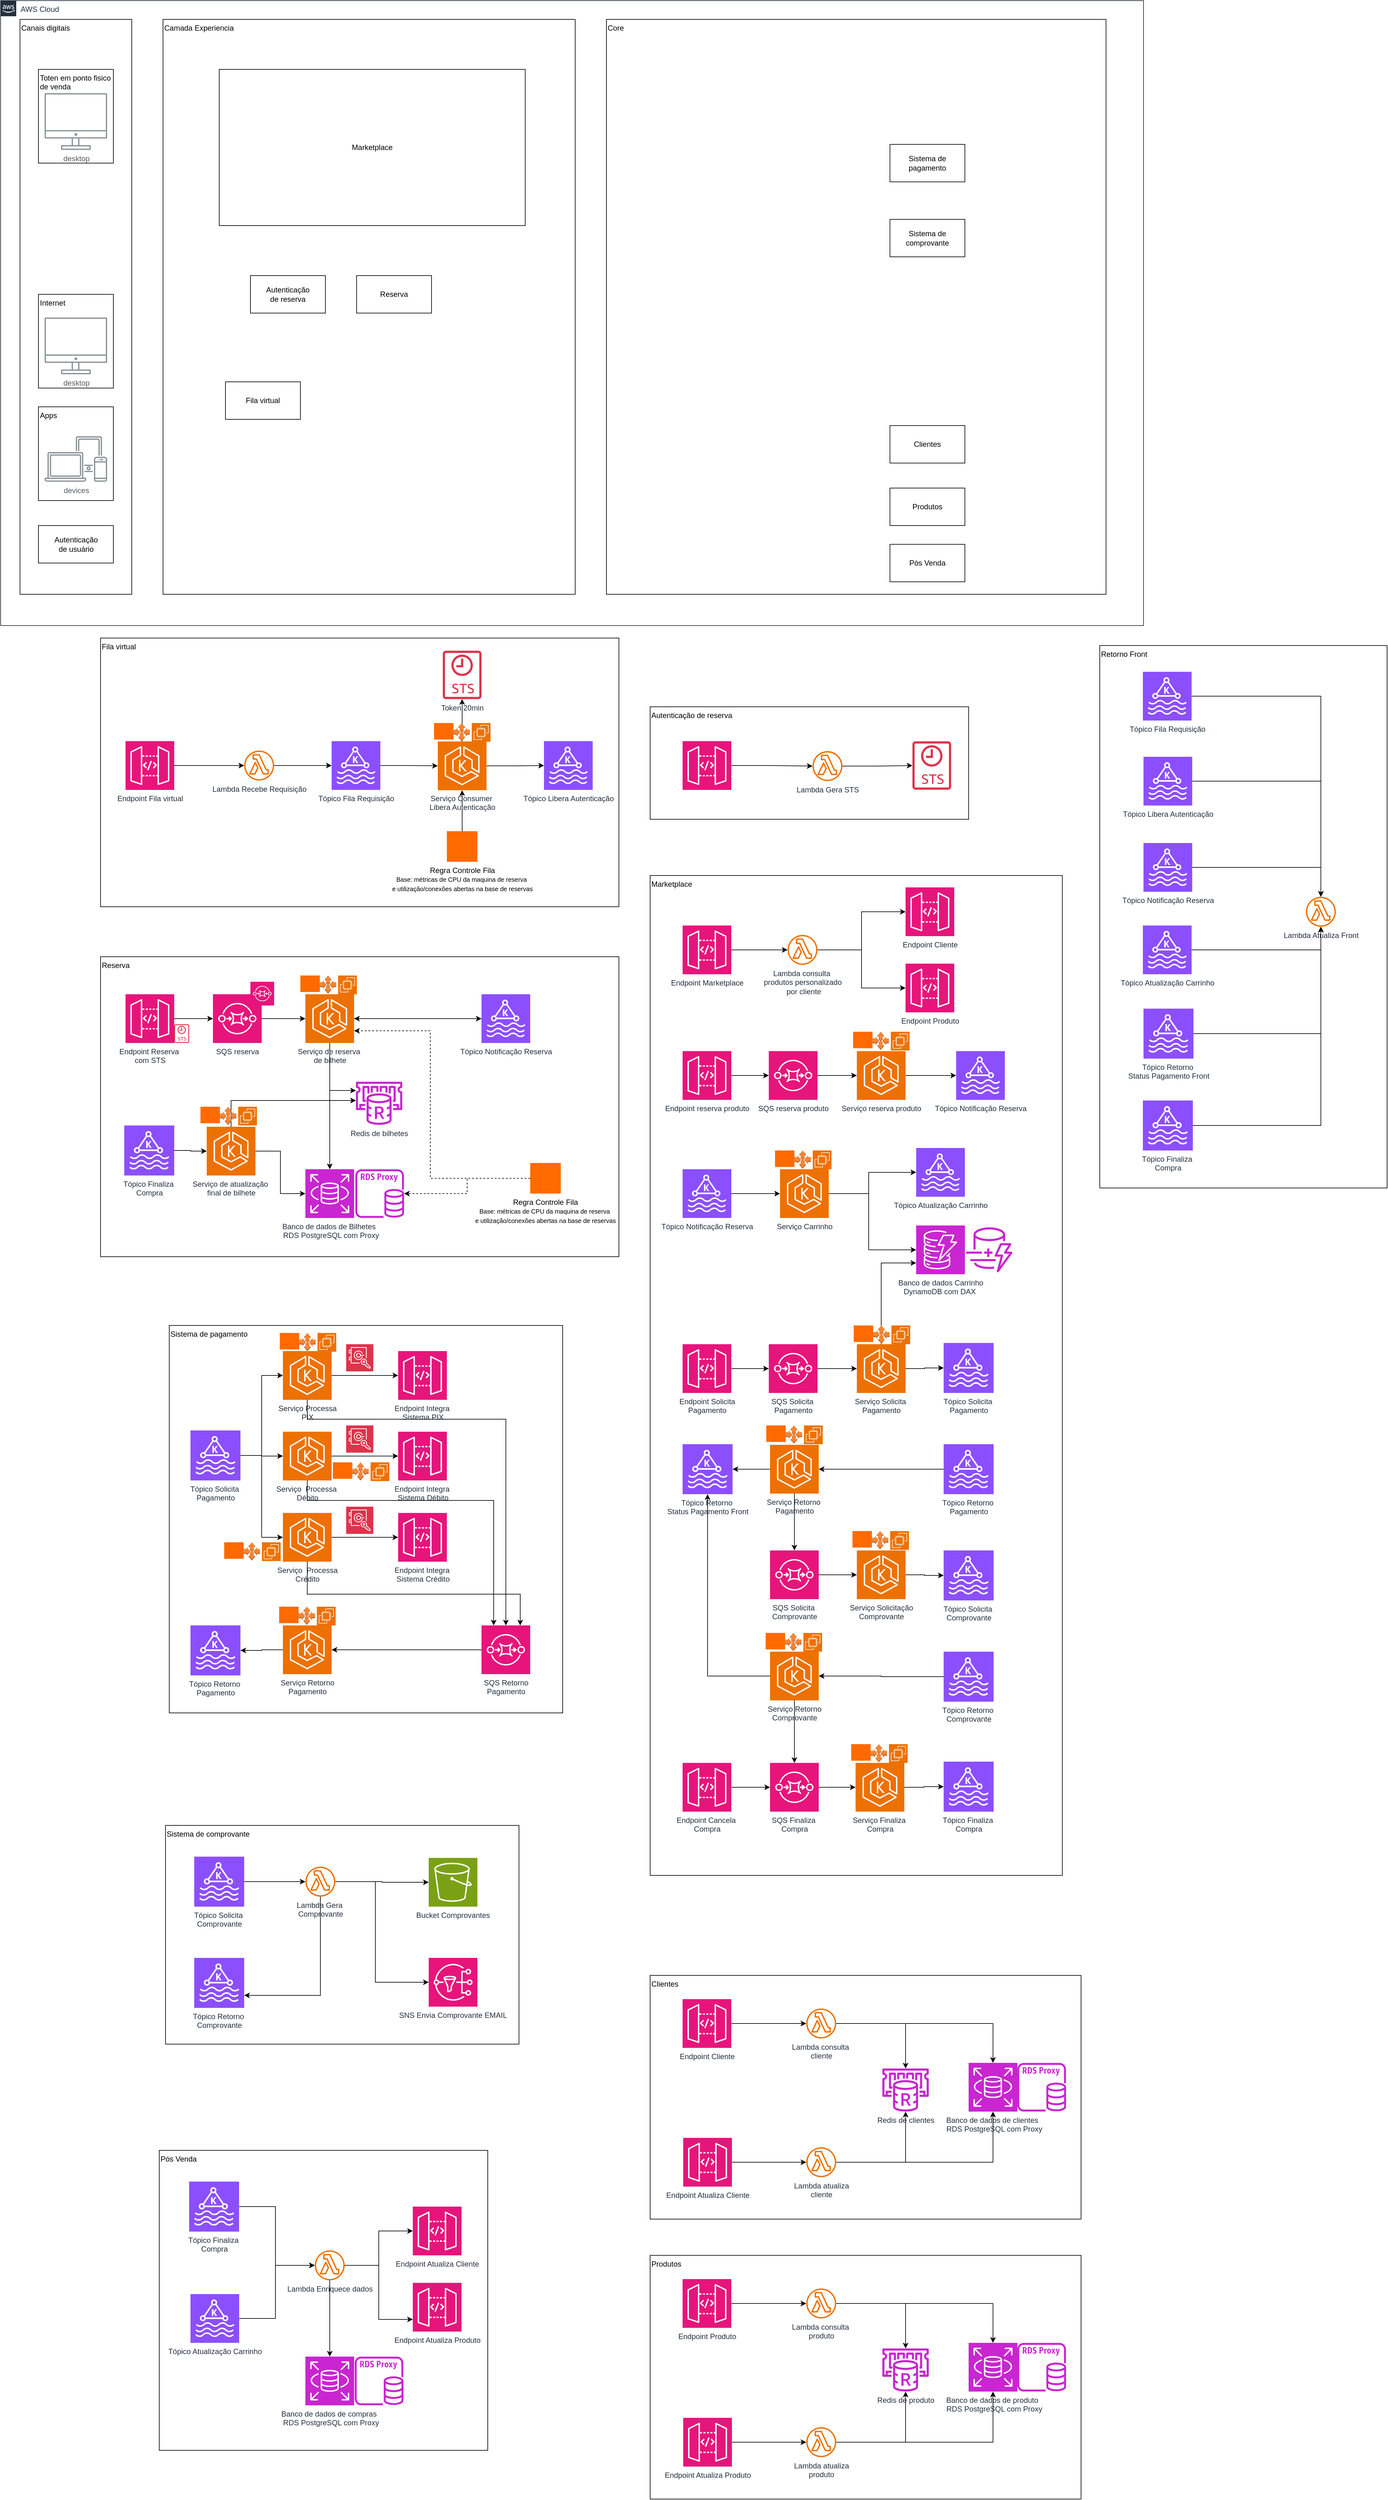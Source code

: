 <mxfile version="27.1.5">
  <diagram name="Página-1" id="yK-fyhg9txjnkvZaFi05">
    <mxGraphModel dx="2037" dy="2230" grid="1" gridSize="10" guides="1" tooltips="1" connect="1" arrows="1" fold="1" page="1" pageScale="1" pageWidth="827" pageHeight="1169" math="0" shadow="0">
      <root>
        <mxCell id="0" />
        <mxCell id="1" parent="0" />
        <mxCell id="PF3PdxFtY2Zi-VgMt9Vq-1" value="AWS Cloud" style="points=[[0,0],[0.25,0],[0.5,0],[0.75,0],[1,0],[1,0.25],[1,0.5],[1,0.75],[1,1],[0.75,1],[0.5,1],[0.25,1],[0,1],[0,0.75],[0,0.5],[0,0.25]];outlineConnect=0;gradientColor=none;html=1;whiteSpace=wrap;fontSize=12;fontStyle=0;container=1;pointerEvents=0;collapsible=0;recursiveResize=0;shape=mxgraph.aws4.group;grIcon=mxgraph.aws4.group_aws_cloud_alt;strokeColor=#232F3E;fillColor=none;verticalAlign=top;align=left;spacingLeft=30;fontColor=#232F3E;dashed=0;" parent="1" vertex="1">
          <mxGeometry x="110" y="-860" width="1830" height="1000" as="geometry" />
        </mxCell>
        <mxCell id="PF3PdxFtY2Zi-VgMt9Vq-11" value="" style="rounded=0;whiteSpace=wrap;html=1;" parent="PF3PdxFtY2Zi-VgMt9Vq-1" vertex="1">
          <mxGeometry x="60.5" y="90" width="120" height="180" as="geometry" />
        </mxCell>
        <mxCell id="PF3PdxFtY2Zi-VgMt9Vq-6" value="Core&lt;div&gt;&lt;/div&gt;" style="rounded=0;whiteSpace=wrap;html=1;align=left;verticalAlign=top;" parent="PF3PdxFtY2Zi-VgMt9Vq-1" vertex="1">
          <mxGeometry x="970" y="30" width="800" height="920" as="geometry" />
        </mxCell>
        <mxCell id="PF3PdxFtY2Zi-VgMt9Vq-4" value="Canais digitais&lt;div&gt;&lt;/div&gt;" style="rounded=0;whiteSpace=wrap;html=1;align=left;verticalAlign=top;" parent="PF3PdxFtY2Zi-VgMt9Vq-1" vertex="1">
          <mxGeometry x="31" y="30" width="179" height="920" as="geometry" />
        </mxCell>
        <mxCell id="PF3PdxFtY2Zi-VgMt9Vq-5" value="Camada Experiencia&lt;div&gt;&lt;/div&gt;" style="rounded=0;whiteSpace=wrap;html=1;align=left;verticalAlign=top;" parent="PF3PdxFtY2Zi-VgMt9Vq-1" vertex="1">
          <mxGeometry x="260" y="30" width="660" height="920" as="geometry" />
        </mxCell>
        <mxCell id="PF3PdxFtY2Zi-VgMt9Vq-13" value="Internet" style="rounded=0;whiteSpace=wrap;html=1;align=left;verticalAlign=top;" parent="PF3PdxFtY2Zi-VgMt9Vq-1" vertex="1">
          <mxGeometry x="60.5" y="470" width="120" height="150" as="geometry" />
        </mxCell>
        <mxCell id="PF3PdxFtY2Zi-VgMt9Vq-14" value="Apps" style="rounded=0;whiteSpace=wrap;html=1;align=left;verticalAlign=top;" parent="PF3PdxFtY2Zi-VgMt9Vq-1" vertex="1">
          <mxGeometry x="60.5" y="650" width="120" height="150" as="geometry" />
        </mxCell>
        <mxCell id="PF3PdxFtY2Zi-VgMt9Vq-12" value="Toten em ponto fisico de venda" style="rounded=0;whiteSpace=wrap;html=1;align=left;verticalAlign=top;" parent="PF3PdxFtY2Zi-VgMt9Vq-1" vertex="1">
          <mxGeometry x="60.5" y="110" width="120" height="150" as="geometry" />
        </mxCell>
        <mxCell id="hyAj3HFVHN-rnx3VRChl-10" value="devices" style="sketch=0;outlineConnect=0;gradientColor=none;fontColor=#545B64;strokeColor=none;fillColor=#879196;dashed=0;verticalLabelPosition=bottom;verticalAlign=top;align=center;html=1;fontSize=12;fontStyle=0;aspect=fixed;shape=mxgraph.aws4.illustration_devices;pointerEvents=1" vertex="1" parent="PF3PdxFtY2Zi-VgMt9Vq-1">
          <mxGeometry x="70.5" y="697" width="100" height="73" as="geometry" />
        </mxCell>
        <mxCell id="hyAj3HFVHN-rnx3VRChl-11" value="desktop" style="sketch=0;outlineConnect=0;gradientColor=none;fontColor=#545B64;strokeColor=none;fillColor=#879196;dashed=0;verticalLabelPosition=bottom;verticalAlign=top;align=center;html=1;fontSize=12;fontStyle=0;aspect=fixed;shape=mxgraph.aws4.illustration_desktop;pointerEvents=1" vertex="1" parent="PF3PdxFtY2Zi-VgMt9Vq-1">
          <mxGeometry x="70.5" y="507" width="100" height="91" as="geometry" />
        </mxCell>
        <mxCell id="hyAj3HFVHN-rnx3VRChl-12" value="desktop" style="sketch=0;outlineConnect=0;gradientColor=none;fontColor=#545B64;strokeColor=none;fillColor=#879196;dashed=0;verticalLabelPosition=bottom;verticalAlign=top;align=center;html=1;fontSize=12;fontStyle=0;aspect=fixed;shape=mxgraph.aws4.illustration_desktop;pointerEvents=1" vertex="1" parent="PF3PdxFtY2Zi-VgMt9Vq-1">
          <mxGeometry x="70.5" y="148" width="100" height="91" as="geometry" />
        </mxCell>
        <mxCell id="hyAj3HFVHN-rnx3VRChl-23" value="Sistema de pagamento" style="rounded=0;whiteSpace=wrap;html=1;" vertex="1" parent="PF3PdxFtY2Zi-VgMt9Vq-1">
          <mxGeometry x="1424" y="230" width="120" height="60" as="geometry" />
        </mxCell>
        <mxCell id="hyAj3HFVHN-rnx3VRChl-24" value="Produtos" style="rounded=0;whiteSpace=wrap;html=1;" vertex="1" parent="PF3PdxFtY2Zi-VgMt9Vq-1">
          <mxGeometry x="1424" y="780" width="120" height="60" as="geometry" />
        </mxCell>
        <mxCell id="hyAj3HFVHN-rnx3VRChl-25" value="Sistema de comprovante" style="rounded=0;whiteSpace=wrap;html=1;" vertex="1" parent="PF3PdxFtY2Zi-VgMt9Vq-1">
          <mxGeometry x="1424" y="350" width="120" height="60" as="geometry" />
        </mxCell>
        <mxCell id="hyAj3HFVHN-rnx3VRChl-26" value="Clientes" style="rounded=0;whiteSpace=wrap;html=1;" vertex="1" parent="PF3PdxFtY2Zi-VgMt9Vq-1">
          <mxGeometry x="1424" y="680" width="120" height="60" as="geometry" />
        </mxCell>
        <mxCell id="hyAj3HFVHN-rnx3VRChl-27" value="Pós Venda" style="rounded=0;whiteSpace=wrap;html=1;" vertex="1" parent="PF3PdxFtY2Zi-VgMt9Vq-1">
          <mxGeometry x="1424" y="870" width="120" height="60" as="geometry" />
        </mxCell>
        <mxCell id="hyAj3HFVHN-rnx3VRChl-22" value="Autenticação&lt;div&gt;de usuário&lt;/div&gt;" style="rounded=0;whiteSpace=wrap;html=1;" vertex="1" parent="PF3PdxFtY2Zi-VgMt9Vq-1">
          <mxGeometry x="60.5" y="840" width="120" height="60" as="geometry" />
        </mxCell>
        <mxCell id="hyAj3HFVHN-rnx3VRChl-19" value="Fila virtual" style="rounded=0;whiteSpace=wrap;html=1;" vertex="1" parent="PF3PdxFtY2Zi-VgMt9Vq-1">
          <mxGeometry x="360" y="610" width="120" height="60" as="geometry" />
        </mxCell>
        <mxCell id="hyAj3HFVHN-rnx3VRChl-20" value="Marketplace" style="rounded=0;whiteSpace=wrap;html=1;" vertex="1" parent="PF3PdxFtY2Zi-VgMt9Vq-1">
          <mxGeometry x="350" y="110" width="490" height="250" as="geometry" />
        </mxCell>
        <mxCell id="hyAj3HFVHN-rnx3VRChl-21" value="Reserva" style="rounded=0;whiteSpace=wrap;html=1;" vertex="1" parent="PF3PdxFtY2Zi-VgMt9Vq-1">
          <mxGeometry x="570" y="440" width="120" height="60" as="geometry" />
        </mxCell>
        <mxCell id="hyAj3HFVHN-rnx3VRChl-29" value="Autenticação&lt;div&gt;de reserva&lt;/div&gt;" style="rounded=0;whiteSpace=wrap;html=1;" vertex="1" parent="PF3PdxFtY2Zi-VgMt9Vq-1">
          <mxGeometry x="400" y="440" width="120" height="60" as="geometry" />
        </mxCell>
        <mxCell id="hyAj3HFVHN-rnx3VRChl-64" value="" style="group" vertex="1" connectable="0" parent="1">
          <mxGeometry x="1150" y="270" width="510" height="180" as="geometry" />
        </mxCell>
        <mxCell id="hyAj3HFVHN-rnx3VRChl-48" value="Autenticação de reserva" style="rounded=0;verticalAlign=top;align=left;html=1;whiteSpace=wrap;" vertex="1" parent="hyAj3HFVHN-rnx3VRChl-64">
          <mxGeometry width="510" height="180" as="geometry" />
        </mxCell>
        <mxCell id="hyAj3HFVHN-rnx3VRChl-52" style="edgeStyle=orthogonalEdgeStyle;rounded=0;orthogonalLoop=1;jettySize=auto;html=1;" edge="1" parent="hyAj3HFVHN-rnx3VRChl-64" source="hyAj3HFVHN-rnx3VRChl-50" target="hyAj3HFVHN-rnx3VRChl-51">
          <mxGeometry relative="1" as="geometry" />
        </mxCell>
        <mxCell id="hyAj3HFVHN-rnx3VRChl-50" value="&lt;font style=&quot;color: light-dark(rgb(255, 255, 255), rgb(255, 255, 255));&quot;&gt;Endpoint&amp;nbsp;&lt;span style=&quot;text-align: left; text-wrap-mode: wrap;&quot;&gt;&lt;font style=&quot;&quot;&gt;Autenticação de reserva&lt;/font&gt;&lt;/span&gt;&lt;/font&gt;" style="sketch=0;points=[[0,0,0],[0.25,0,0],[0.5,0,0],[0.75,0,0],[1,0,0],[0,1,0],[0.25,1,0],[0.5,1,0],[0.75,1,0],[1,1,0],[0,0.25,0],[0,0.5,0],[0,0.75,0],[1,0.25,0],[1,0.5,0],[1,0.75,0]];outlineConnect=0;fontColor=#232F3E;fillColor=#E7157B;strokeColor=#ffffff;dashed=0;verticalLabelPosition=bottom;verticalAlign=top;align=center;html=1;fontSize=12;fontStyle=0;aspect=fixed;shape=mxgraph.aws4.resourceIcon;resIcon=mxgraph.aws4.api_gateway;" vertex="1" parent="hyAj3HFVHN-rnx3VRChl-64">
          <mxGeometry x="52" y="55" width="78" height="78" as="geometry" />
        </mxCell>
        <mxCell id="hyAj3HFVHN-rnx3VRChl-54" style="edgeStyle=orthogonalEdgeStyle;rounded=0;orthogonalLoop=1;jettySize=auto;html=1;" edge="1" parent="hyAj3HFVHN-rnx3VRChl-64" source="hyAj3HFVHN-rnx3VRChl-51" target="hyAj3HFVHN-rnx3VRChl-53">
          <mxGeometry relative="1" as="geometry" />
        </mxCell>
        <mxCell id="hyAj3HFVHN-rnx3VRChl-51" value="Lambda Gera STS" style="sketch=0;outlineConnect=0;fontColor=#232F3E;gradientColor=none;fillColor=#ED7100;strokeColor=none;dashed=0;verticalLabelPosition=bottom;verticalAlign=top;align=center;html=1;fontSize=12;fontStyle=0;aspect=fixed;pointerEvents=1;shape=mxgraph.aws4.lambda_function;" vertex="1" parent="hyAj3HFVHN-rnx3VRChl-64">
          <mxGeometry x="260" y="70.9" width="48" height="48" as="geometry" />
        </mxCell>
        <mxCell id="hyAj3HFVHN-rnx3VRChl-53" value="" style="sketch=0;outlineConnect=0;fontColor=#232F3E;gradientColor=none;fillColor=#DD344C;strokeColor=none;dashed=0;verticalLabelPosition=bottom;verticalAlign=top;align=center;html=1;fontSize=12;fontStyle=0;aspect=fixed;pointerEvents=1;shape=mxgraph.aws4.sts_alternate;" vertex="1" parent="hyAj3HFVHN-rnx3VRChl-64">
          <mxGeometry x="420" y="55" width="62" height="78" as="geometry" />
        </mxCell>
        <mxCell id="hyAj3HFVHN-rnx3VRChl-104" value="Marketplace" style="rounded=0;whiteSpace=wrap;html=1;verticalAlign=top;align=left;" vertex="1" parent="1">
          <mxGeometry x="1150" y="540" width="660" height="1600" as="geometry" />
        </mxCell>
        <mxCell id="hyAj3HFVHN-rnx3VRChl-65" value="Reserva" style="rounded=0;whiteSpace=wrap;html=1;align=left;verticalAlign=top;container=0;" vertex="1" parent="1">
          <mxGeometry x="270" y="670" width="830" height="480" as="geometry" />
        </mxCell>
        <mxCell id="hyAj3HFVHN-rnx3VRChl-91" style="edgeStyle=orthogonalEdgeStyle;rounded=0;orthogonalLoop=1;jettySize=auto;html=1;" edge="1" parent="1" source="hyAj3HFVHN-rnx3VRChl-84" target="hyAj3HFVHN-rnx3VRChl-87">
          <mxGeometry relative="1" as="geometry" />
        </mxCell>
        <mxCell id="hyAj3HFVHN-rnx3VRChl-92" style="edgeStyle=orthogonalEdgeStyle;rounded=0;orthogonalLoop=1;jettySize=auto;html=1;" edge="1" parent="1" source="hyAj3HFVHN-rnx3VRChl-84" target="hyAj3HFVHN-rnx3VRChl-90">
          <mxGeometry relative="1" as="geometry">
            <Array as="points">
              <mxPoint x="637" y="884" />
            </Array>
          </mxGeometry>
        </mxCell>
        <mxCell id="hyAj3HFVHN-rnx3VRChl-96" style="edgeStyle=orthogonalEdgeStyle;rounded=0;orthogonalLoop=1;jettySize=auto;html=1;" edge="1" parent="1" source="hyAj3HFVHN-rnx3VRChl-84" target="hyAj3HFVHN-rnx3VRChl-95">
          <mxGeometry relative="1" as="geometry" />
        </mxCell>
        <mxCell id="hyAj3HFVHN-rnx3VRChl-84" value="Serviço de reserva&amp;nbsp;&lt;div&gt;de bilhete&lt;/div&gt;" style="sketch=0;points=[[0,0,0],[0.25,0,0],[0.5,0,0],[0.75,0,0],[1,0,0],[0,1,0],[0.25,1,0],[0.5,1,0],[0.75,1,0],[1,1,0],[0,0.25,0],[0,0.5,0],[0,0.75,0],[1,0.25,0],[1,0.5,0],[1,0.75,0]];outlineConnect=0;fontColor=#232F3E;fillColor=#ED7100;strokeColor=#ffffff;dashed=0;verticalLabelPosition=bottom;verticalAlign=top;align=center;html=1;fontSize=12;fontStyle=0;aspect=fixed;shape=mxgraph.aws4.resourceIcon;resIcon=mxgraph.aws4.eks;container=0;" vertex="1" parent="1">
          <mxGeometry x="598" y="730" width="78" height="78" as="geometry" />
        </mxCell>
        <mxCell id="hyAj3HFVHN-rnx3VRChl-102" style="edgeStyle=orthogonalEdgeStyle;rounded=0;orthogonalLoop=1;jettySize=auto;html=1;dashed=1;" edge="1" parent="1" source="hyAj3HFVHN-rnx3VRChl-89" target="hyAj3HFVHN-rnx3VRChl-88">
          <mxGeometry relative="1" as="geometry" />
        </mxCell>
        <mxCell id="hyAj3HFVHN-rnx3VRChl-89" value="&lt;font&gt;Regra Controle Fila&lt;/font&gt;&lt;div&gt;&lt;span style=&quot;background-color: transparent; color: light-dark(rgb(0, 0, 0), rgb(255, 255, 255));&quot;&gt;&lt;font style=&quot;font-size: 10px;&quot;&gt;Base: métricas de CPU da maquina de reserva&amp;nbsp;&lt;/font&gt;&lt;/span&gt;&lt;/div&gt;&lt;div&gt;&lt;font style=&quot;font-size: 10px;&quot;&gt;e utilização/conexões abertas na base de reservas&lt;/font&gt;&lt;/div&gt;" style="points=[];aspect=fixed;html=1;align=center;shadow=0;dashed=0;fillColor=#FF6A00;strokeColor=none;shape=mxgraph.alibaba_cloud.eventbridge;verticalAlign=top;labelPosition=center;verticalLabelPosition=bottom;container=0;" vertex="1" parent="1">
          <mxGeometry x="958" y="1000" width="48.9" height="48.9" as="geometry" />
        </mxCell>
        <mxCell id="hyAj3HFVHN-rnx3VRChl-90" value="Redis de bilhetes" style="sketch=0;outlineConnect=0;fontColor=#232F3E;gradientColor=none;fillColor=#C925D1;strokeColor=none;dashed=0;verticalLabelPosition=bottom;verticalAlign=top;align=center;html=1;fontSize=12;fontStyle=0;aspect=fixed;pointerEvents=1;shape=mxgraph.aws4.elasticache_for_redis;container=0;" vertex="1" parent="1">
          <mxGeometry x="677" y="870" width="78" height="69" as="geometry" />
        </mxCell>
        <mxCell id="hyAj3HFVHN-rnx3VRChl-97" style="edgeStyle=orthogonalEdgeStyle;rounded=0;orthogonalLoop=1;jettySize=auto;html=1;" edge="1" parent="1" source="hyAj3HFVHN-rnx3VRChl-95" target="hyAj3HFVHN-rnx3VRChl-84">
          <mxGeometry relative="1" as="geometry" />
        </mxCell>
        <mxCell id="hyAj3HFVHN-rnx3VRChl-95" value="Tópico Notificação Reserva" style="sketch=0;points=[[0,0,0],[0.25,0,0],[0.5,0,0],[0.75,0,0],[1,0,0],[0,1,0],[0.25,1,0],[0.5,1,0],[0.75,1,0],[1,1,0],[0,0.25,0],[0,0.5,0],[0,0.75,0],[1,0.25,0],[1,0.5,0],[1,0.75,0]];outlineConnect=0;fontColor=#232F3E;fillColor=#8C4FFF;strokeColor=#ffffff;dashed=0;verticalLabelPosition=bottom;verticalAlign=top;align=center;html=1;fontSize=12;fontStyle=0;aspect=fixed;shape=mxgraph.aws4.resourceIcon;resIcon=mxgraph.aws4.managed_streaming_for_kafka;container=0;" vertex="1" parent="1">
          <mxGeometry x="880" y="730" width="78" height="78" as="geometry" />
        </mxCell>
        <mxCell id="hyAj3HFVHN-rnx3VRChl-101" style="edgeStyle=orthogonalEdgeStyle;rounded=0;orthogonalLoop=1;jettySize=auto;html=1;entryX=1;entryY=0.75;entryDx=0;entryDy=0;entryPerimeter=0;dashed=1;" edge="1" parent="1" source="hyAj3HFVHN-rnx3VRChl-89" target="hyAj3HFVHN-rnx3VRChl-84">
          <mxGeometry relative="1" as="geometry">
            <Array as="points">
              <mxPoint x="798" y="1024" />
              <mxPoint x="798" y="789" />
            </Array>
          </mxGeometry>
        </mxCell>
        <mxCell id="hyAj3HFVHN-rnx3VRChl-106" style="edgeStyle=orthogonalEdgeStyle;rounded=0;orthogonalLoop=1;jettySize=auto;html=1;" edge="1" parent="1" source="hyAj3HFVHN-rnx3VRChl-81" target="hyAj3HFVHN-rnx3VRChl-105">
          <mxGeometry relative="1" as="geometry" />
        </mxCell>
        <mxCell id="hyAj3HFVHN-rnx3VRChl-81" value="Endpoint Reserva&amp;nbsp;&lt;div&gt;com STS&lt;/div&gt;" style="sketch=0;points=[[0,0,0],[0.25,0,0],[0.5,0,0],[0.75,0,0],[1,0,0],[0,1,0],[0.25,1,0],[0.5,1,0],[0.75,1,0],[1,1,0],[0,0.25,0],[0,0.5,0],[0,0.75,0],[1,0.25,0],[1,0.5,0],[1,0.75,0]];outlineConnect=0;fontColor=#232F3E;fillColor=#E7157B;strokeColor=#ffffff;dashed=0;verticalLabelPosition=bottom;verticalAlign=top;align=center;html=1;fontSize=12;fontStyle=0;aspect=fixed;shape=mxgraph.aws4.resourceIcon;resIcon=mxgraph.aws4.api_gateway;container=0;" vertex="1" parent="1">
          <mxGeometry x="310" y="730" width="78" height="78" as="geometry" />
        </mxCell>
        <mxCell id="hyAj3HFVHN-rnx3VRChl-82" value="" style="sketch=0;outlineConnect=0;fontColor=#232F3E;gradientColor=none;fillColor=#DD344C;strokeColor=none;dashed=0;verticalLabelPosition=bottom;verticalAlign=top;align=center;html=1;fontSize=12;fontStyle=0;aspect=fixed;pointerEvents=1;shape=mxgraph.aws4.sts_alternate;container=0;" vertex="1" parent="1">
          <mxGeometry x="388" y="778" width="23.85" height="30" as="geometry" />
        </mxCell>
        <mxCell id="hyAj3HFVHN-rnx3VRChl-87" value="Banco de dados de Bilhetes&amp;nbsp;&lt;div&gt;&amp;nbsp;RDS PostgreSQL com Proxy&lt;/div&gt;" style="sketch=0;points=[[0,0,0],[0.25,0,0],[0.5,0,0],[0.75,0,0],[1,0,0],[0,1,0],[0.25,1,0],[0.5,1,0],[0.75,1,0],[1,1,0],[0,0.25,0],[0,0.5,0],[0,0.75,0],[1,0.25,0],[1,0.5,0],[1,0.75,0]];outlineConnect=0;fontColor=#232F3E;fillColor=#C925D1;strokeColor=#ffffff;dashed=0;verticalLabelPosition=bottom;verticalAlign=top;align=center;html=1;fontSize=12;fontStyle=0;aspect=fixed;shape=mxgraph.aws4.resourceIcon;resIcon=mxgraph.aws4.rds;container=0;" vertex="1" parent="1">
          <mxGeometry x="598" y="1010" width="78" height="78" as="geometry" />
        </mxCell>
        <mxCell id="hyAj3HFVHN-rnx3VRChl-88" value="" style="sketch=0;outlineConnect=0;fontColor=#232F3E;gradientColor=none;fillColor=#C925D1;strokeColor=none;dashed=0;verticalLabelPosition=bottom;verticalAlign=top;align=center;html=1;fontSize=12;fontStyle=0;aspect=fixed;pointerEvents=1;shape=mxgraph.aws4.rds_proxy;container=0;" vertex="1" parent="1">
          <mxGeometry x="678" y="1010" width="78" height="78" as="geometry" />
        </mxCell>
        <mxCell id="hyAj3HFVHN-rnx3VRChl-108" style="edgeStyle=orthogonalEdgeStyle;rounded=0;orthogonalLoop=1;jettySize=auto;html=1;" edge="1" parent="1" source="hyAj3HFVHN-rnx3VRChl-105" target="hyAj3HFVHN-rnx3VRChl-84">
          <mxGeometry relative="1" as="geometry" />
        </mxCell>
        <mxCell id="hyAj3HFVHN-rnx3VRChl-105" value="SQS reserva" style="sketch=0;points=[[0,0,0],[0.25,0,0],[0.5,0,0],[0.75,0,0],[1,0,0],[0,1,0],[0.25,1,0],[0.5,1,0],[0.75,1,0],[1,1,0],[0,0.25,0],[0,0.5,0],[0,0.75,0],[1,0.25,0],[1,0.5,0],[1,0.75,0]];outlineConnect=0;fontColor=#232F3E;fillColor=#E7157B;strokeColor=#ffffff;dashed=0;verticalLabelPosition=bottom;verticalAlign=top;align=center;html=1;fontSize=12;fontStyle=0;aspect=fixed;shape=mxgraph.aws4.resourceIcon;resIcon=mxgraph.aws4.sqs;" vertex="1" parent="1">
          <mxGeometry x="450" y="730" width="78" height="78" as="geometry" />
        </mxCell>
        <mxCell id="hyAj3HFVHN-rnx3VRChl-109" value="" style="sketch=0;points=[[0,0,0],[0.25,0,0],[0.5,0,0],[0.75,0,0],[1,0,0],[0,1,0],[0.25,1,0],[0.5,1,0],[0.75,1,0],[1,1,0],[0,0.25,0],[0,0.5,0],[0,0.75,0],[1,0.25,0],[1,0.5,0],[1,0.75,0]];outlineConnect=0;fontColor=#232F3E;fillColor=#E7157B;strokeColor=#ffffff;dashed=0;verticalLabelPosition=bottom;verticalAlign=top;align=center;html=1;fontSize=12;fontStyle=0;aspect=fixed;shape=mxgraph.aws4.resourceIcon;resIcon=mxgraph.aws4.sqs;" vertex="1" parent="1">
          <mxGeometry x="510" y="710" width="38" height="38" as="geometry" />
        </mxCell>
        <mxCell id="hyAj3HFVHN-rnx3VRChl-30" value="Fila virtual" style="rounded=0;whiteSpace=wrap;html=1;verticalAlign=top;align=left;container=0;" vertex="1" parent="1">
          <mxGeometry x="270" y="160" width="830" height="430" as="geometry" />
        </mxCell>
        <mxCell id="hyAj3HFVHN-rnx3VRChl-39" value="" style="edgeStyle=orthogonalEdgeStyle;rounded=0;orthogonalLoop=1;jettySize=auto;html=1;" edge="1" parent="1" source="hyAj3HFVHN-rnx3VRChl-31" target="hyAj3HFVHN-rnx3VRChl-37">
          <mxGeometry relative="1" as="geometry" />
        </mxCell>
        <mxCell id="hyAj3HFVHN-rnx3VRChl-31" value="&lt;font&gt;Regra Controle Fila&lt;/font&gt;&lt;div&gt;&lt;span style=&quot;background-color: transparent; color: light-dark(rgb(0, 0, 0), rgb(255, 255, 255));&quot;&gt;&lt;font style=&quot;font-size: 10px;&quot;&gt;Base: métricas de CPU da maquina de reserva&amp;nbsp;&lt;/font&gt;&lt;/span&gt;&lt;/div&gt;&lt;div&gt;&lt;font style=&quot;font-size: 10px;&quot;&gt;e utilização/conexões abertas na base de reservas&lt;/font&gt;&lt;/div&gt;" style="points=[];aspect=fixed;html=1;align=center;shadow=0;dashed=0;fillColor=#FF6A00;strokeColor=none;shape=mxgraph.alibaba_cloud.eventbridge;verticalAlign=top;labelPosition=center;verticalLabelPosition=bottom;container=0;" vertex="1" parent="1">
          <mxGeometry x="824.55" y="469.1" width="48.9" height="48.9" as="geometry" />
        </mxCell>
        <mxCell id="hyAj3HFVHN-rnx3VRChl-36" value="" style="edgeStyle=orthogonalEdgeStyle;rounded=0;orthogonalLoop=1;jettySize=auto;html=1;" edge="1" parent="1" source="hyAj3HFVHN-rnx3VRChl-33" target="hyAj3HFVHN-rnx3VRChl-35">
          <mxGeometry relative="1" as="geometry" />
        </mxCell>
        <mxCell id="hyAj3HFVHN-rnx3VRChl-33" value="Lambda Recebe Requisição" style="sketch=0;outlineConnect=0;fontColor=#232F3E;gradientColor=none;fillColor=#ED7100;strokeColor=none;dashed=0;verticalLabelPosition=bottom;verticalAlign=top;align=center;html=1;fontSize=12;fontStyle=0;aspect=fixed;pointerEvents=1;shape=mxgraph.aws4.lambda_function;container=0;" vertex="1" parent="1">
          <mxGeometry x="500" y="340" width="48" height="48" as="geometry" />
        </mxCell>
        <mxCell id="hyAj3HFVHN-rnx3VRChl-38" value="" style="edgeStyle=orthogonalEdgeStyle;rounded=0;orthogonalLoop=1;jettySize=auto;html=1;" edge="1" parent="1" source="hyAj3HFVHN-rnx3VRChl-35" target="hyAj3HFVHN-rnx3VRChl-37">
          <mxGeometry relative="1" as="geometry" />
        </mxCell>
        <mxCell id="hyAj3HFVHN-rnx3VRChl-35" value="Tópico Fila Requisição" style="sketch=0;points=[[0,0,0],[0.25,0,0],[0.5,0,0],[0.75,0,0],[1,0,0],[0,1,0],[0.25,1,0],[0.5,1,0],[0.75,1,0],[1,1,0],[0,0.25,0],[0,0.5,0],[0,0.75,0],[1,0.25,0],[1,0.5,0],[1,0.75,0]];outlineConnect=0;fontColor=#232F3E;fillColor=#8C4FFF;strokeColor=#ffffff;dashed=0;verticalLabelPosition=bottom;verticalAlign=top;align=center;html=1;fontSize=12;fontStyle=0;aspect=fixed;shape=mxgraph.aws4.resourceIcon;resIcon=mxgraph.aws4.managed_streaming_for_kafka;container=0;" vertex="1" parent="1">
          <mxGeometry x="640" y="325" width="78" height="78" as="geometry" />
        </mxCell>
        <mxCell id="hyAj3HFVHN-rnx3VRChl-62" style="edgeStyle=orthogonalEdgeStyle;rounded=0;orthogonalLoop=1;jettySize=auto;html=1;" edge="1" parent="1" source="hyAj3HFVHN-rnx3VRChl-37" target="hyAj3HFVHN-rnx3VRChl-60">
          <mxGeometry relative="1" as="geometry" />
        </mxCell>
        <mxCell id="hyAj3HFVHN-rnx3VRChl-111" style="edgeStyle=orthogonalEdgeStyle;rounded=0;orthogonalLoop=1;jettySize=auto;html=1;" edge="1" parent="1" source="hyAj3HFVHN-rnx3VRChl-37" target="hyAj3HFVHN-rnx3VRChl-110">
          <mxGeometry relative="1" as="geometry" />
        </mxCell>
        <mxCell id="hyAj3HFVHN-rnx3VRChl-37" value="Serviço Consumer&amp;nbsp;&lt;div&gt;Libera Autenticação&lt;/div&gt;" style="sketch=0;points=[[0,0,0],[0.25,0,0],[0.5,0,0],[0.75,0,0],[1,0,0],[0,1,0],[0.25,1,0],[0.5,1,0],[0.75,1,0],[1,1,0],[0,0.25,0],[0,0.5,0],[0,0.75,0],[1,0.25,0],[1,0.5,0],[1,0.75,0]];outlineConnect=0;fontColor=#232F3E;fillColor=#ED7100;strokeColor=#ffffff;dashed=0;verticalLabelPosition=bottom;verticalAlign=top;align=center;html=1;fontSize=12;fontStyle=0;aspect=fixed;shape=mxgraph.aws4.resourceIcon;resIcon=mxgraph.aws4.eks;container=0;" vertex="1" parent="1">
          <mxGeometry x="810" y="325.45" width="78" height="78" as="geometry" />
        </mxCell>
        <mxCell id="hyAj3HFVHN-rnx3VRChl-47" value="" style="edgeStyle=orthogonalEdgeStyle;rounded=0;orthogonalLoop=1;jettySize=auto;html=1;" edge="1" parent="1" source="hyAj3HFVHN-rnx3VRChl-46" target="hyAj3HFVHN-rnx3VRChl-33">
          <mxGeometry relative="1" as="geometry" />
        </mxCell>
        <mxCell id="hyAj3HFVHN-rnx3VRChl-46" value="Endpoint Fila virtual" style="sketch=0;points=[[0,0,0],[0.25,0,0],[0.5,0,0],[0.75,0,0],[1,0,0],[0,1,0],[0.25,1,0],[0.5,1,0],[0.75,1,0],[1,1,0],[0,0.25,0],[0,0.5,0],[0,0.75,0],[1,0.25,0],[1,0.5,0],[1,0.75,0]];outlineConnect=0;fontColor=#232F3E;fillColor=#E7157B;strokeColor=#ffffff;dashed=0;verticalLabelPosition=bottom;verticalAlign=top;align=center;html=1;fontSize=12;fontStyle=0;aspect=fixed;shape=mxgraph.aws4.resourceIcon;resIcon=mxgraph.aws4.api_gateway;container=0;" vertex="1" parent="1">
          <mxGeometry x="310" y="325" width="78" height="78" as="geometry" />
        </mxCell>
        <mxCell id="hyAj3HFVHN-rnx3VRChl-60" value="Token 20min" style="sketch=0;outlineConnect=0;fontColor=#232F3E;gradientColor=none;fillColor=#DD344C;strokeColor=none;dashed=0;verticalLabelPosition=bottom;verticalAlign=top;align=center;html=1;fontSize=12;fontStyle=0;aspect=fixed;pointerEvents=1;shape=mxgraph.aws4.sts_alternate;container=0;" vertex="1" parent="1">
          <mxGeometry x="818" y="180.0" width="62" height="78" as="geometry" />
        </mxCell>
        <mxCell id="hyAj3HFVHN-rnx3VRChl-110" value="Tópico Libera Autenticação" style="sketch=0;points=[[0,0,0],[0.25,0,0],[0.5,0,0],[0.75,0,0],[1,0,0],[0,1,0],[0.25,1,0],[0.5,1,0],[0.75,1,0],[1,1,0],[0,0.25,0],[0,0.5,0],[0,0.75,0],[1,0.25,0],[1,0.5,0],[1,0.75,0]];outlineConnect=0;fontColor=#232F3E;fillColor=#8C4FFF;strokeColor=#ffffff;dashed=0;verticalLabelPosition=bottom;verticalAlign=top;align=center;html=1;fontSize=12;fontStyle=0;aspect=fixed;shape=mxgraph.aws4.resourceIcon;resIcon=mxgraph.aws4.managed_streaming_for_kafka;container=0;" vertex="1" parent="1">
          <mxGeometry x="980" y="325" width="78" height="78" as="geometry" />
        </mxCell>
        <mxCell id="hyAj3HFVHN-rnx3VRChl-113" value="Tópico Notificação Reserva" style="sketch=0;points=[[0,0,0],[0.25,0,0],[0.5,0,0],[0.75,0,0],[1,0,0],[0,1,0],[0.25,1,0],[0.5,1,0],[0.75,1,0],[1,1,0],[0,0.25,0],[0,0.5,0],[0,0.75,0],[1,0.25,0],[1,0.5,0],[1,0.75,0]];outlineConnect=0;fontColor=#232F3E;fillColor=#8C4FFF;strokeColor=#ffffff;dashed=0;verticalLabelPosition=bottom;verticalAlign=top;align=center;html=1;fontSize=12;fontStyle=0;aspect=fixed;shape=mxgraph.aws4.resourceIcon;resIcon=mxgraph.aws4.managed_streaming_for_kafka;container=0;" vertex="1" parent="1">
          <mxGeometry x="1640" y="821" width="78" height="78" as="geometry" />
        </mxCell>
        <mxCell id="hyAj3HFVHN-rnx3VRChl-169" style="edgeStyle=orthogonalEdgeStyle;rounded=0;orthogonalLoop=1;jettySize=auto;html=1;" edge="1" parent="1" source="hyAj3HFVHN-rnx3VRChl-116" target="hyAj3HFVHN-rnx3VRChl-168">
          <mxGeometry relative="1" as="geometry" />
        </mxCell>
        <mxCell id="hyAj3HFVHN-rnx3VRChl-116" value="Endpoint Marketplace" style="sketch=0;points=[[0,0,0],[0.25,0,0],[0.5,0,0],[0.75,0,0],[1,0,0],[0,1,0],[0.25,1,0],[0.5,1,0],[0.75,1,0],[1,1,0],[0,0.25,0],[0,0.5,0],[0,0.75,0],[1,0.25,0],[1,0.5,0],[1,0.75,0]];outlineConnect=0;fontColor=#232F3E;fillColor=#E7157B;strokeColor=#ffffff;dashed=0;verticalLabelPosition=bottom;verticalAlign=top;align=center;html=1;fontSize=12;fontStyle=0;aspect=fixed;shape=mxgraph.aws4.resourceIcon;resIcon=mxgraph.aws4.api_gateway;container=0;" vertex="1" parent="1">
          <mxGeometry x="1202" y="620" width="78" height="78" as="geometry" />
        </mxCell>
        <mxCell id="hyAj3HFVHN-rnx3VRChl-138" value="" style="edgeStyle=orthogonalEdgeStyle;rounded=0;orthogonalLoop=1;jettySize=auto;html=1;" edge="1" parent="1" source="hyAj3HFVHN-rnx3VRChl-124" target="hyAj3HFVHN-rnx3VRChl-137">
          <mxGeometry relative="1" as="geometry" />
        </mxCell>
        <mxCell id="hyAj3HFVHN-rnx3VRChl-124" value="Endpoint reserva produto" style="sketch=0;points=[[0,0,0],[0.25,0,0],[0.5,0,0],[0.75,0,0],[1,0,0],[0,1,0],[0.25,1,0],[0.5,1,0],[0.75,1,0],[1,1,0],[0,0.25,0],[0,0.5,0],[0,0.75,0],[1,0.25,0],[1,0.5,0],[1,0.75,0]];outlineConnect=0;fontColor=#232F3E;fillColor=#E7157B;strokeColor=#ffffff;dashed=0;verticalLabelPosition=bottom;verticalAlign=top;align=center;html=1;fontSize=12;fontStyle=0;aspect=fixed;shape=mxgraph.aws4.resourceIcon;resIcon=mxgraph.aws4.api_gateway;container=0;" vertex="1" parent="1">
          <mxGeometry x="1202" y="821" width="78" height="78" as="geometry" />
        </mxCell>
        <mxCell id="hyAj3HFVHN-rnx3VRChl-132" value="Endpoint Cliente" style="sketch=0;points=[[0,0,0],[0.25,0,0],[0.5,0,0],[0.75,0,0],[1,0,0],[0,1,0],[0.25,1,0],[0.5,1,0],[0.75,1,0],[1,1,0],[0,0.25,0],[0,0.5,0],[0,0.75,0],[1,0.25,0],[1,0.5,0],[1,0.75,0]];outlineConnect=0;fontColor=#232F3E;fillColor=#E7157B;strokeColor=#ffffff;dashed=0;verticalLabelPosition=bottom;verticalAlign=top;align=center;html=1;fontSize=12;fontStyle=0;aspect=fixed;shape=mxgraph.aws4.resourceIcon;resIcon=mxgraph.aws4.api_gateway;container=0;" vertex="1" parent="1">
          <mxGeometry x="1559" y="559" width="78" height="78" as="geometry" />
        </mxCell>
        <mxCell id="hyAj3HFVHN-rnx3VRChl-133" value="Endpoint Produto" style="sketch=0;points=[[0,0,0],[0.25,0,0],[0.5,0,0],[0.75,0,0],[1,0,0],[0,1,0],[0.25,1,0],[0.5,1,0],[0.75,1,0],[1,1,0],[0,0.25,0],[0,0.5,0],[0,0.75,0],[1,0.25,0],[1,0.5,0],[1,0.75,0]];outlineConnect=0;fontColor=#232F3E;fillColor=#E7157B;strokeColor=#ffffff;dashed=0;verticalLabelPosition=bottom;verticalAlign=top;align=center;html=1;fontSize=12;fontStyle=0;aspect=fixed;shape=mxgraph.aws4.resourceIcon;resIcon=mxgraph.aws4.api_gateway;container=0;" vertex="1" parent="1">
          <mxGeometry x="1559" y="681" width="78" height="78" as="geometry" />
        </mxCell>
        <mxCell id="hyAj3HFVHN-rnx3VRChl-140" value="" style="edgeStyle=orthogonalEdgeStyle;rounded=0;orthogonalLoop=1;jettySize=auto;html=1;" edge="1" parent="1" source="hyAj3HFVHN-rnx3VRChl-136" target="hyAj3HFVHN-rnx3VRChl-113">
          <mxGeometry relative="1" as="geometry" />
        </mxCell>
        <mxCell id="hyAj3HFVHN-rnx3VRChl-136" value="Serviço reserva produto" style="sketch=0;points=[[0,0,0],[0.25,0,0],[0.5,0,0],[0.75,0,0],[1,0,0],[0,1,0],[0.25,1,0],[0.5,1,0],[0.75,1,0],[1,1,0],[0,0.25,0],[0,0.5,0],[0,0.75,0],[1,0.25,0],[1,0.5,0],[1,0.75,0]];outlineConnect=0;fontColor=#232F3E;fillColor=#ED7100;strokeColor=#ffffff;dashed=0;verticalLabelPosition=bottom;verticalAlign=top;align=center;html=1;fontSize=12;fontStyle=0;aspect=fixed;shape=mxgraph.aws4.resourceIcon;resIcon=mxgraph.aws4.eks;container=0;" vertex="1" parent="1">
          <mxGeometry x="1481" y="821" width="78" height="78" as="geometry" />
        </mxCell>
        <mxCell id="hyAj3HFVHN-rnx3VRChl-139" value="" style="edgeStyle=orthogonalEdgeStyle;rounded=0;orthogonalLoop=1;jettySize=auto;html=1;" edge="1" parent="1" source="hyAj3HFVHN-rnx3VRChl-137" target="hyAj3HFVHN-rnx3VRChl-136">
          <mxGeometry relative="1" as="geometry" />
        </mxCell>
        <mxCell id="hyAj3HFVHN-rnx3VRChl-137" value="SQS reserva produto" style="sketch=0;points=[[0,0,0],[0.25,0,0],[0.5,0,0],[0.75,0,0],[1,0,0],[0,1,0],[0.25,1,0],[0.5,1,0],[0.75,1,0],[1,1,0],[0,0.25,0],[0,0.5,0],[0,0.75,0],[1,0.25,0],[1,0.5,0],[1,0.75,0]];outlineConnect=0;fontColor=#232F3E;fillColor=#E7157B;strokeColor=#ffffff;dashed=0;verticalLabelPosition=bottom;verticalAlign=top;align=center;html=1;fontSize=12;fontStyle=0;aspect=fixed;shape=mxgraph.aws4.resourceIcon;resIcon=mxgraph.aws4.sqs;" vertex="1" parent="1">
          <mxGeometry x="1340" y="821" width="78" height="78" as="geometry" />
        </mxCell>
        <mxCell id="hyAj3HFVHN-rnx3VRChl-143" value="" style="edgeStyle=orthogonalEdgeStyle;rounded=0;orthogonalLoop=1;jettySize=auto;html=1;" edge="1" parent="1" source="hyAj3HFVHN-rnx3VRChl-141" target="hyAj3HFVHN-rnx3VRChl-142">
          <mxGeometry relative="1" as="geometry" />
        </mxCell>
        <mxCell id="hyAj3HFVHN-rnx3VRChl-141" value="Tópico Notificação Reserva" style="sketch=0;points=[[0,0,0],[0.25,0,0],[0.5,0,0],[0.75,0,0],[1,0,0],[0,1,0],[0.25,1,0],[0.5,1,0],[0.75,1,0],[1,1,0],[0,0.25,0],[0,0.5,0],[0,0.75,0],[1,0.25,0],[1,0.5,0],[1,0.75,0]];outlineConnect=0;fontColor=#232F3E;fillColor=#8C4FFF;strokeColor=#ffffff;dashed=0;verticalLabelPosition=bottom;verticalAlign=top;align=center;html=1;fontSize=12;fontStyle=0;aspect=fixed;shape=mxgraph.aws4.resourceIcon;resIcon=mxgraph.aws4.managed_streaming_for_kafka;container=0;" vertex="1" parent="1">
          <mxGeometry x="1202" y="1010" width="78" height="78" as="geometry" />
        </mxCell>
        <mxCell id="hyAj3HFVHN-rnx3VRChl-149" style="edgeStyle=orthogonalEdgeStyle;rounded=0;orthogonalLoop=1;jettySize=auto;html=1;" edge="1" parent="1" source="hyAj3HFVHN-rnx3VRChl-142" target="hyAj3HFVHN-rnx3VRChl-148">
          <mxGeometry relative="1" as="geometry">
            <Array as="points">
              <mxPoint x="1500" y="1049" />
              <mxPoint x="1500" y="1015" />
            </Array>
          </mxGeometry>
        </mxCell>
        <mxCell id="hyAj3HFVHN-rnx3VRChl-142" value="Serviço Carrinho" style="sketch=0;points=[[0,0,0],[0.25,0,0],[0.5,0,0],[0.75,0,0],[1,0,0],[0,1,0],[0.25,1,0],[0.5,1,0],[0.75,1,0],[1,1,0],[0,0.25,0],[0,0.5,0],[0,0.75,0],[1,0.25,0],[1,0.5,0],[1,0.75,0]];outlineConnect=0;fontColor=#232F3E;fillColor=#ED7100;strokeColor=#ffffff;dashed=0;verticalLabelPosition=bottom;verticalAlign=top;align=center;html=1;fontSize=12;fontStyle=0;aspect=fixed;shape=mxgraph.aws4.resourceIcon;resIcon=mxgraph.aws4.eks;container=0;" vertex="1" parent="1">
          <mxGeometry x="1358" y="1010" width="78" height="78" as="geometry" />
        </mxCell>
        <mxCell id="hyAj3HFVHN-rnx3VRChl-148" value="Tópico Atualização Carrinho" style="sketch=0;points=[[0,0,0],[0.25,0,0],[0.5,0,0],[0.75,0,0],[1,0,0],[0,1,0],[0.25,1,0],[0.5,1,0],[0.75,1,0],[1,1,0],[0,0.25,0],[0,0.5,0],[0,0.75,0],[1,0.25,0],[1,0.5,0],[1,0.75,0]];outlineConnect=0;fontColor=#232F3E;fillColor=#8C4FFF;strokeColor=#ffffff;dashed=0;verticalLabelPosition=bottom;verticalAlign=top;align=center;html=1;fontSize=12;fontStyle=0;aspect=fixed;shape=mxgraph.aws4.resourceIcon;resIcon=mxgraph.aws4.managed_streaming_for_kafka;container=0;" vertex="1" parent="1">
          <mxGeometry x="1576" y="976" width="78" height="78" as="geometry" />
        </mxCell>
        <mxCell id="hyAj3HFVHN-rnx3VRChl-162" value="" style="edgeStyle=orthogonalEdgeStyle;rounded=0;orthogonalLoop=1;jettySize=auto;html=1;" edge="1" parent="1" source="hyAj3HFVHN-rnx3VRChl-155" target="hyAj3HFVHN-rnx3VRChl-157">
          <mxGeometry relative="1" as="geometry" />
        </mxCell>
        <mxCell id="hyAj3HFVHN-rnx3VRChl-155" value="Endpoint Solicita&lt;div&gt;Pagamento&lt;/div&gt;" style="sketch=0;points=[[0,0,0],[0.25,0,0],[0.5,0,0],[0.75,0,0],[1,0,0],[0,1,0],[0.25,1,0],[0.5,1,0],[0.75,1,0],[1,1,0],[0,0.25,0],[0,0.5,0],[0,0.75,0],[1,0.25,0],[1,0.5,0],[1,0.75,0]];outlineConnect=0;fontColor=#232F3E;fillColor=#E7157B;strokeColor=#ffffff;dashed=0;verticalLabelPosition=bottom;verticalAlign=top;align=center;html=1;fontSize=12;fontStyle=0;aspect=fixed;shape=mxgraph.aws4.resourceIcon;resIcon=mxgraph.aws4.api_gateway;container=0;" vertex="1" parent="1">
          <mxGeometry x="1202" y="1290" width="78" height="78" as="geometry" />
        </mxCell>
        <mxCell id="hyAj3HFVHN-rnx3VRChl-164" value="" style="edgeStyle=orthogonalEdgeStyle;rounded=0;orthogonalLoop=1;jettySize=auto;html=1;" edge="1" parent="1" source="hyAj3HFVHN-rnx3VRChl-156" target="hyAj3HFVHN-rnx3VRChl-161">
          <mxGeometry relative="1" as="geometry" />
        </mxCell>
        <mxCell id="hyAj3HFVHN-rnx3VRChl-205" style="edgeStyle=orthogonalEdgeStyle;rounded=0;orthogonalLoop=1;jettySize=auto;html=1;" edge="1" parent="1" source="hyAj3HFVHN-rnx3VRChl-156" target="hyAj3HFVHN-rnx3VRChl-202">
          <mxGeometry relative="1" as="geometry">
            <Array as="points">
              <mxPoint x="1520" y="1160" />
            </Array>
          </mxGeometry>
        </mxCell>
        <mxCell id="hyAj3HFVHN-rnx3VRChl-156" value="Serviço Solicita&amp;nbsp;&lt;div&gt;Pagamento&lt;/div&gt;" style="sketch=0;points=[[0,0,0],[0.25,0,0],[0.5,0,0],[0.75,0,0],[1,0,0],[0,1,0],[0.25,1,0],[0.5,1,0],[0.75,1,0],[1,1,0],[0,0.25,0],[0,0.5,0],[0,0.75,0],[1,0.25,0],[1,0.5,0],[1,0.75,0]];outlineConnect=0;fontColor=#232F3E;fillColor=#ED7100;strokeColor=#ffffff;dashed=0;verticalLabelPosition=bottom;verticalAlign=top;align=center;html=1;fontSize=12;fontStyle=0;aspect=fixed;shape=mxgraph.aws4.resourceIcon;resIcon=mxgraph.aws4.eks;container=0;" vertex="1" parent="1">
          <mxGeometry x="1481" y="1290" width="78" height="78" as="geometry" />
        </mxCell>
        <mxCell id="hyAj3HFVHN-rnx3VRChl-163" value="" style="edgeStyle=orthogonalEdgeStyle;rounded=0;orthogonalLoop=1;jettySize=auto;html=1;" edge="1" parent="1" source="hyAj3HFVHN-rnx3VRChl-157" target="hyAj3HFVHN-rnx3VRChl-156">
          <mxGeometry relative="1" as="geometry" />
        </mxCell>
        <mxCell id="hyAj3HFVHN-rnx3VRChl-157" value="SQS Solicita&amp;nbsp;&lt;div&gt;Pagamento&lt;/div&gt;" style="sketch=0;points=[[0,0,0],[0.25,0,0],[0.5,0,0],[0.75,0,0],[1,0,0],[0,1,0],[0.25,1,0],[0.5,1,0],[0.75,1,0],[1,1,0],[0,0.25,0],[0,0.5,0],[0,0.75,0],[1,0.25,0],[1,0.5,0],[1,0.75,0]];outlineConnect=0;fontColor=#232F3E;fillColor=#E7157B;strokeColor=#ffffff;dashed=0;verticalLabelPosition=bottom;verticalAlign=top;align=center;html=1;fontSize=12;fontStyle=0;aspect=fixed;shape=mxgraph.aws4.resourceIcon;resIcon=mxgraph.aws4.sqs;" vertex="1" parent="1">
          <mxGeometry x="1340" y="1290" width="78" height="78" as="geometry" />
        </mxCell>
        <mxCell id="hyAj3HFVHN-rnx3VRChl-161" value="Tópico Solicita&amp;nbsp;&lt;div&gt;Pagamento&lt;/div&gt;" style="sketch=0;points=[[0,0,0],[0.25,0,0],[0.5,0,0],[0.75,0,0],[1,0,0],[0,1,0],[0.25,1,0],[0.5,1,0],[0.75,1,0],[1,1,0],[0,0.25,0],[0,0.5,0],[0,0.75,0],[1,0.25,0],[1,0.5,0],[1,0.75,0]];outlineConnect=0;fontColor=#232F3E;fillColor=#8C4FFF;strokeColor=#ffffff;dashed=0;verticalLabelPosition=bottom;verticalAlign=top;align=center;html=1;fontSize=12;fontStyle=0;aspect=fixed;shape=mxgraph.aws4.resourceIcon;resIcon=mxgraph.aws4.managed_streaming_for_kafka;container=0;" vertex="1" parent="1">
          <mxGeometry x="1620" y="1288" width="80" height="80" as="geometry" />
        </mxCell>
        <mxCell id="hyAj3HFVHN-rnx3VRChl-172" style="edgeStyle=orthogonalEdgeStyle;rounded=0;orthogonalLoop=1;jettySize=auto;html=1;" edge="1" parent="1" source="hyAj3HFVHN-rnx3VRChl-166" target="hyAj3HFVHN-rnx3VRChl-167">
          <mxGeometry relative="1" as="geometry" />
        </mxCell>
        <mxCell id="hyAj3HFVHN-rnx3VRChl-166" value="Tópico Retorno&amp;nbsp;&lt;div&gt;Pagamento&lt;/div&gt;" style="sketch=0;points=[[0,0,0],[0.25,0,0],[0.5,0,0],[0.75,0,0],[1,0,0],[0,1,0],[0.25,1,0],[0.5,1,0],[0.75,1,0],[1,1,0],[0,0.25,0],[0,0.5,0],[0,0.75,0],[1,0.25,0],[1,0.5,0],[1,0.75,0]];outlineConnect=0;fontColor=#232F3E;fillColor=#8C4FFF;strokeColor=#ffffff;dashed=0;verticalLabelPosition=bottom;verticalAlign=top;align=center;html=1;fontSize=12;fontStyle=0;aspect=fixed;shape=mxgraph.aws4.resourceIcon;resIcon=mxgraph.aws4.managed_streaming_for_kafka;container=0;" vertex="1" parent="1">
          <mxGeometry x="1620" y="1450" width="80" height="80" as="geometry" />
        </mxCell>
        <mxCell id="hyAj3HFVHN-rnx3VRChl-174" value="" style="edgeStyle=orthogonalEdgeStyle;rounded=0;orthogonalLoop=1;jettySize=auto;html=1;" edge="1" parent="1" source="hyAj3HFVHN-rnx3VRChl-167" target="hyAj3HFVHN-rnx3VRChl-173">
          <mxGeometry relative="1" as="geometry" />
        </mxCell>
        <mxCell id="hyAj3HFVHN-rnx3VRChl-177" style="edgeStyle=orthogonalEdgeStyle;rounded=0;orthogonalLoop=1;jettySize=auto;html=1;" edge="1" parent="1" source="hyAj3HFVHN-rnx3VRChl-167" target="hyAj3HFVHN-rnx3VRChl-176">
          <mxGeometry relative="1" as="geometry">
            <Array as="points">
              <mxPoint x="1381" y="1530" />
              <mxPoint x="1381" y="1530" />
            </Array>
          </mxGeometry>
        </mxCell>
        <mxCell id="hyAj3HFVHN-rnx3VRChl-167" value="Serviço Retorno&amp;nbsp;&lt;div&gt;Pagamento&lt;/div&gt;" style="sketch=0;points=[[0,0,0],[0.25,0,0],[0.5,0,0],[0.75,0,0],[1,0,0],[0,1,0],[0.25,1,0],[0.5,1,0],[0.75,1,0],[1,1,0],[0,0.25,0],[0,0.5,0],[0,0.75,0],[1,0.25,0],[1,0.5,0],[1,0.75,0]];outlineConnect=0;fontColor=#232F3E;fillColor=#ED7100;strokeColor=#ffffff;dashed=0;verticalLabelPosition=bottom;verticalAlign=top;align=center;html=1;fontSize=12;fontStyle=0;aspect=fixed;shape=mxgraph.aws4.resourceIcon;resIcon=mxgraph.aws4.eks;container=0;" vertex="1" parent="1">
          <mxGeometry x="1342" y="1451" width="78" height="78" as="geometry" />
        </mxCell>
        <mxCell id="hyAj3HFVHN-rnx3VRChl-170" style="edgeStyle=orthogonalEdgeStyle;rounded=0;orthogonalLoop=1;jettySize=auto;html=1;" edge="1" parent="1" source="hyAj3HFVHN-rnx3VRChl-168" target="hyAj3HFVHN-rnx3VRChl-132">
          <mxGeometry relative="1" as="geometry" />
        </mxCell>
        <mxCell id="hyAj3HFVHN-rnx3VRChl-171" style="edgeStyle=orthogonalEdgeStyle;rounded=0;orthogonalLoop=1;jettySize=auto;html=1;" edge="1" parent="1" source="hyAj3HFVHN-rnx3VRChl-168" target="hyAj3HFVHN-rnx3VRChl-133">
          <mxGeometry relative="1" as="geometry" />
        </mxCell>
        <mxCell id="hyAj3HFVHN-rnx3VRChl-168" value="Lambda consulta&amp;nbsp;&lt;div&gt;produtos personalizado&lt;/div&gt;&lt;div&gt;&amp;nbsp;por cliente&lt;/div&gt;" style="sketch=0;outlineConnect=0;fontColor=#232F3E;gradientColor=none;fillColor=#ED7100;strokeColor=none;dashed=0;verticalLabelPosition=bottom;verticalAlign=top;align=center;html=1;fontSize=12;fontStyle=0;aspect=fixed;pointerEvents=1;shape=mxgraph.aws4.lambda_function;container=0;" vertex="1" parent="1">
          <mxGeometry x="1370" y="635" width="48" height="48" as="geometry" />
        </mxCell>
        <mxCell id="hyAj3HFVHN-rnx3VRChl-173" value="Tópico Retorno&amp;nbsp;&lt;div&gt;Status Pagamento Front&lt;/div&gt;" style="sketch=0;points=[[0,0,0],[0.25,0,0],[0.5,0,0],[0.75,0,0],[1,0,0],[0,1,0],[0.25,1,0],[0.5,1,0],[0.75,1,0],[1,1,0],[0,0.25,0],[0,0.5,0],[0,0.75,0],[1,0.25,0],[1,0.5,0],[1,0.75,0]];outlineConnect=0;fontColor=#232F3E;fillColor=#8C4FFF;strokeColor=#ffffff;dashed=0;verticalLabelPosition=bottom;verticalAlign=top;align=center;html=1;fontSize=12;fontStyle=0;aspect=fixed;shape=mxgraph.aws4.resourceIcon;resIcon=mxgraph.aws4.managed_streaming_for_kafka;container=0;" vertex="1" parent="1">
          <mxGeometry x="1202" y="1450" width="80" height="80" as="geometry" />
        </mxCell>
        <mxCell id="hyAj3HFVHN-rnx3VRChl-181" value="" style="edgeStyle=orthogonalEdgeStyle;rounded=0;orthogonalLoop=1;jettySize=auto;html=1;" edge="1" parent="1" source="hyAj3HFVHN-rnx3VRChl-175" target="hyAj3HFVHN-rnx3VRChl-179">
          <mxGeometry relative="1" as="geometry" />
        </mxCell>
        <mxCell id="hyAj3HFVHN-rnx3VRChl-175" value="Serviço Solicitação&lt;div&gt;Comprovante&lt;/div&gt;" style="sketch=0;points=[[0,0,0],[0.25,0,0],[0.5,0,0],[0.75,0,0],[1,0,0],[0,1,0],[0.25,1,0],[0.5,1,0],[0.75,1,0],[1,1,0],[0,0.25,0],[0,0.5,0],[0,0.75,0],[1,0.25,0],[1,0.5,0],[1,0.75,0]];outlineConnect=0;fontColor=#232F3E;fillColor=#ED7100;strokeColor=#ffffff;dashed=0;verticalLabelPosition=bottom;verticalAlign=top;align=center;html=1;fontSize=12;fontStyle=0;aspect=fixed;shape=mxgraph.aws4.resourceIcon;resIcon=mxgraph.aws4.eks;container=0;" vertex="1" parent="1">
          <mxGeometry x="1481" y="1620" width="78" height="78" as="geometry" />
        </mxCell>
        <mxCell id="hyAj3HFVHN-rnx3VRChl-178" style="edgeStyle=orthogonalEdgeStyle;rounded=0;orthogonalLoop=1;jettySize=auto;html=1;" edge="1" parent="1" source="hyAj3HFVHN-rnx3VRChl-176" target="hyAj3HFVHN-rnx3VRChl-175">
          <mxGeometry relative="1" as="geometry" />
        </mxCell>
        <mxCell id="hyAj3HFVHN-rnx3VRChl-176" value="SQS Solicita&amp;nbsp;&lt;div&gt;Comprovante&lt;/div&gt;" style="sketch=0;points=[[0,0,0],[0.25,0,0],[0.5,0,0],[0.75,0,0],[1,0,0],[0,1,0],[0.25,1,0],[0.5,1,0],[0.75,1,0],[1,1,0],[0,0.25,0],[0,0.5,0],[0,0.75,0],[1,0.25,0],[1,0.5,0],[1,0.75,0]];outlineConnect=0;fontColor=#232F3E;fillColor=#E7157B;strokeColor=#ffffff;dashed=0;verticalLabelPosition=bottom;verticalAlign=top;align=center;html=1;fontSize=12;fontStyle=0;aspect=fixed;shape=mxgraph.aws4.resourceIcon;resIcon=mxgraph.aws4.sqs;" vertex="1" parent="1">
          <mxGeometry x="1342" y="1620" width="78" height="78" as="geometry" />
        </mxCell>
        <mxCell id="hyAj3HFVHN-rnx3VRChl-179" value="Tópico Solicita&amp;nbsp;&lt;div&gt;Comprovante&lt;/div&gt;" style="sketch=0;points=[[0,0,0],[0.25,0,0],[0.5,0,0],[0.75,0,0],[1,0,0],[0,1,0],[0.25,1,0],[0.5,1,0],[0.75,1,0],[1,1,0],[0,0.25,0],[0,0.5,0],[0,0.75,0],[1,0.25,0],[1,0.5,0],[1,0.75,0]];outlineConnect=0;fontColor=#232F3E;fillColor=#8C4FFF;strokeColor=#ffffff;dashed=0;verticalLabelPosition=bottom;verticalAlign=top;align=center;html=1;fontSize=12;fontStyle=0;aspect=fixed;shape=mxgraph.aws4.resourceIcon;resIcon=mxgraph.aws4.managed_streaming_for_kafka;container=0;" vertex="1" parent="1">
          <mxGeometry x="1620" y="1620" width="80" height="80" as="geometry" />
        </mxCell>
        <mxCell id="hyAj3HFVHN-rnx3VRChl-180" value="Tópico Retorno&amp;nbsp;&lt;div&gt;Comprovante&lt;/div&gt;" style="sketch=0;points=[[0,0,0],[0.25,0,0],[0.5,0,0],[0.75,0,0],[1,0,0],[0,1,0],[0.25,1,0],[0.5,1,0],[0.75,1,0],[1,1,0],[0,0.25,0],[0,0.5,0],[0,0.75,0],[1,0.25,0],[1,0.5,0],[1,0.75,0]];outlineConnect=0;fontColor=#232F3E;fillColor=#8C4FFF;strokeColor=#ffffff;dashed=0;verticalLabelPosition=bottom;verticalAlign=top;align=center;html=1;fontSize=12;fontStyle=0;aspect=fixed;shape=mxgraph.aws4.resourceIcon;resIcon=mxgraph.aws4.managed_streaming_for_kafka;container=0;" vertex="1" parent="1">
          <mxGeometry x="1620" y="1782" width="80" height="80" as="geometry" />
        </mxCell>
        <mxCell id="hyAj3HFVHN-rnx3VRChl-190" style="edgeStyle=orthogonalEdgeStyle;rounded=0;orthogonalLoop=1;jettySize=auto;html=1;" edge="1" parent="1" source="hyAj3HFVHN-rnx3VRChl-182" target="hyAj3HFVHN-rnx3VRChl-189">
          <mxGeometry relative="1" as="geometry" />
        </mxCell>
        <mxCell id="hyAj3HFVHN-rnx3VRChl-182" value="Serviço Retorno&lt;div&gt;Comprovante&lt;/div&gt;" style="sketch=0;points=[[0,0,0],[0.25,0,0],[0.5,0,0],[0.75,0,0],[1,0,0],[0,1,0],[0.25,1,0],[0.5,1,0],[0.75,1,0],[1,1,0],[0,0.25,0],[0,0.5,0],[0,0.75,0],[1,0.25,0],[1,0.5,0],[1,0.75,0]];outlineConnect=0;fontColor=#232F3E;fillColor=#ED7100;strokeColor=#ffffff;dashed=0;verticalLabelPosition=bottom;verticalAlign=top;align=center;html=1;fontSize=12;fontStyle=0;aspect=fixed;shape=mxgraph.aws4.resourceIcon;resIcon=mxgraph.aws4.eks;container=0;" vertex="1" parent="1">
          <mxGeometry x="1342" y="1782" width="78" height="78" as="geometry" />
        </mxCell>
        <mxCell id="hyAj3HFVHN-rnx3VRChl-183" style="edgeStyle=orthogonalEdgeStyle;rounded=0;orthogonalLoop=1;jettySize=auto;html=1;entryX=1;entryY=0.5;entryDx=0;entryDy=0;entryPerimeter=0;" edge="1" parent="1" source="hyAj3HFVHN-rnx3VRChl-180" target="hyAj3HFVHN-rnx3VRChl-182">
          <mxGeometry relative="1" as="geometry" />
        </mxCell>
        <mxCell id="hyAj3HFVHN-rnx3VRChl-184" style="edgeStyle=orthogonalEdgeStyle;rounded=0;orthogonalLoop=1;jettySize=auto;html=1;entryX=0.5;entryY=1;entryDx=0;entryDy=0;entryPerimeter=0;" edge="1" parent="1" source="hyAj3HFVHN-rnx3VRChl-182" target="hyAj3HFVHN-rnx3VRChl-173">
          <mxGeometry relative="1" as="geometry" />
        </mxCell>
        <mxCell id="hyAj3HFVHN-rnx3VRChl-195" value="" style="edgeStyle=orthogonalEdgeStyle;rounded=0;orthogonalLoop=1;jettySize=auto;html=1;" edge="1" parent="1" source="hyAj3HFVHN-rnx3VRChl-188" target="hyAj3HFVHN-rnx3VRChl-194">
          <mxGeometry relative="1" as="geometry" />
        </mxCell>
        <mxCell id="hyAj3HFVHN-rnx3VRChl-188" value="Serviço Finaliza&amp;nbsp;&lt;div&gt;Compra&lt;/div&gt;" style="sketch=0;points=[[0,0,0],[0.25,0,0],[0.5,0,0],[0.75,0,0],[1,0,0],[0,1,0],[0.25,1,0],[0.5,1,0],[0.75,1,0],[1,1,0],[0,0.25,0],[0,0.5,0],[0,0.75,0],[1,0.25,0],[1,0.5,0],[1,0.75,0]];outlineConnect=0;fontColor=#232F3E;fillColor=#ED7100;strokeColor=#ffffff;dashed=0;verticalLabelPosition=bottom;verticalAlign=top;align=center;html=1;fontSize=12;fontStyle=0;aspect=fixed;shape=mxgraph.aws4.resourceIcon;resIcon=mxgraph.aws4.eks;container=0;" vertex="1" parent="1">
          <mxGeometry x="1479" y="1960" width="78" height="78" as="geometry" />
        </mxCell>
        <mxCell id="hyAj3HFVHN-rnx3VRChl-193" value="" style="edgeStyle=orthogonalEdgeStyle;rounded=0;orthogonalLoop=1;jettySize=auto;html=1;" edge="1" parent="1" source="hyAj3HFVHN-rnx3VRChl-189" target="hyAj3HFVHN-rnx3VRChl-188">
          <mxGeometry relative="1" as="geometry" />
        </mxCell>
        <mxCell id="hyAj3HFVHN-rnx3VRChl-189" value="SQS Finaliza&amp;nbsp;&lt;div&gt;Compra&lt;/div&gt;" style="sketch=0;points=[[0,0,0],[0.25,0,0],[0.5,0,0],[0.75,0,0],[1,0,0],[0,1,0],[0.25,1,0],[0.5,1,0],[0.75,1,0],[1,1,0],[0,0.25,0],[0,0.5,0],[0,0.75,0],[1,0.25,0],[1,0.5,0],[1,0.75,0]];outlineConnect=0;fontColor=#232F3E;fillColor=#E7157B;strokeColor=#ffffff;dashed=0;verticalLabelPosition=bottom;verticalAlign=top;align=center;html=1;fontSize=12;fontStyle=0;aspect=fixed;shape=mxgraph.aws4.resourceIcon;resIcon=mxgraph.aws4.sqs;" vertex="1" parent="1">
          <mxGeometry x="1342" y="1960" width="78" height="78" as="geometry" />
        </mxCell>
        <mxCell id="hyAj3HFVHN-rnx3VRChl-192" value="" style="edgeStyle=orthogonalEdgeStyle;rounded=0;orthogonalLoop=1;jettySize=auto;html=1;" edge="1" parent="1" source="hyAj3HFVHN-rnx3VRChl-191" target="hyAj3HFVHN-rnx3VRChl-189">
          <mxGeometry relative="1" as="geometry" />
        </mxCell>
        <mxCell id="hyAj3HFVHN-rnx3VRChl-191" value="Endpoint Cancela&amp;nbsp;&lt;br&gt;&lt;div&gt;Compra&lt;/div&gt;" style="sketch=0;points=[[0,0,0],[0.25,0,0],[0.5,0,0],[0.75,0,0],[1,0,0],[0,1,0],[0.25,1,0],[0.5,1,0],[0.75,1,0],[1,1,0],[0,0.25,0],[0,0.5,0],[0,0.75,0],[1,0.25,0],[1,0.5,0],[1,0.75,0]];outlineConnect=0;fontColor=#232F3E;fillColor=#E7157B;strokeColor=#ffffff;dashed=0;verticalLabelPosition=bottom;verticalAlign=top;align=center;html=1;fontSize=12;fontStyle=0;aspect=fixed;shape=mxgraph.aws4.resourceIcon;resIcon=mxgraph.aws4.api_gateway;container=0;" vertex="1" parent="1">
          <mxGeometry x="1202" y="1960" width="78" height="78" as="geometry" />
        </mxCell>
        <mxCell id="hyAj3HFVHN-rnx3VRChl-194" value="Tópico Finaliza&amp;nbsp;&lt;div&gt;Compra&lt;/div&gt;" style="sketch=0;points=[[0,0,0],[0.25,0,0],[0.5,0,0],[0.75,0,0],[1,0,0],[0,1,0],[0.25,1,0],[0.5,1,0],[0.75,1,0],[1,1,0],[0,0.25,0],[0,0.5,0],[0,0.75,0],[1,0.25,0],[1,0.5,0],[1,0.75,0]];outlineConnect=0;fontColor=#232F3E;fillColor=#8C4FFF;strokeColor=#ffffff;dashed=0;verticalLabelPosition=bottom;verticalAlign=top;align=center;html=1;fontSize=12;fontStyle=0;aspect=fixed;shape=mxgraph.aws4.resourceIcon;resIcon=mxgraph.aws4.managed_streaming_for_kafka;container=0;" vertex="1" parent="1">
          <mxGeometry x="1620" y="1958" width="80" height="80" as="geometry" />
        </mxCell>
        <mxCell id="hyAj3HFVHN-rnx3VRChl-199" value="" style="edgeStyle=orthogonalEdgeStyle;rounded=0;orthogonalLoop=1;jettySize=auto;html=1;" edge="1" parent="1" source="hyAj3HFVHN-rnx3VRChl-196" target="hyAj3HFVHN-rnx3VRChl-198">
          <mxGeometry relative="1" as="geometry" />
        </mxCell>
        <mxCell id="hyAj3HFVHN-rnx3VRChl-196" value="Tópico Finaliza&amp;nbsp;&lt;div&gt;Compra&lt;/div&gt;" style="sketch=0;points=[[0,0,0],[0.25,0,0],[0.5,0,0],[0.75,0,0],[1,0,0],[0,1,0],[0.25,1,0],[0.5,1,0],[0.75,1,0],[1,1,0],[0,0.25,0],[0,0.5,0],[0,0.75,0],[1,0.25,0],[1,0.5,0],[1,0.75,0]];outlineConnect=0;fontColor=#232F3E;fillColor=#8C4FFF;strokeColor=#ffffff;dashed=0;verticalLabelPosition=bottom;verticalAlign=top;align=center;html=1;fontSize=12;fontStyle=0;aspect=fixed;shape=mxgraph.aws4.resourceIcon;resIcon=mxgraph.aws4.managed_streaming_for_kafka;container=0;" vertex="1" parent="1">
          <mxGeometry x="308" y="940" width="80" height="80" as="geometry" />
        </mxCell>
        <mxCell id="hyAj3HFVHN-rnx3VRChl-200" style="edgeStyle=orthogonalEdgeStyle;rounded=0;orthogonalLoop=1;jettySize=auto;html=1;" edge="1" parent="1" source="hyAj3HFVHN-rnx3VRChl-198" target="hyAj3HFVHN-rnx3VRChl-90">
          <mxGeometry relative="1" as="geometry">
            <Array as="points">
              <mxPoint x="479" y="900" />
            </Array>
          </mxGeometry>
        </mxCell>
        <mxCell id="hyAj3HFVHN-rnx3VRChl-201" style="edgeStyle=orthogonalEdgeStyle;rounded=0;orthogonalLoop=1;jettySize=auto;html=1;" edge="1" parent="1" source="hyAj3HFVHN-rnx3VRChl-198" target="hyAj3HFVHN-rnx3VRChl-87">
          <mxGeometry relative="1" as="geometry" />
        </mxCell>
        <mxCell id="hyAj3HFVHN-rnx3VRChl-198" value="Serviço de atualização&amp;nbsp;&lt;div&gt;final&amp;nbsp;&lt;span style=&quot;background-color: transparent; color: light-dark(rgb(35, 47, 62), rgb(189, 199, 212));&quot;&gt;de bilhete&lt;/span&gt;&lt;/div&gt;" style="sketch=0;points=[[0,0,0],[0.25,0,0],[0.5,0,0],[0.75,0,0],[1,0,0],[0,1,0],[0.25,1,0],[0.5,1,0],[0.75,1,0],[1,1,0],[0,0.25,0],[0,0.5,0],[0,0.75,0],[1,0.25,0],[1,0.5,0],[1,0.75,0]];outlineConnect=0;fontColor=#232F3E;fillColor=#ED7100;strokeColor=#ffffff;dashed=0;verticalLabelPosition=bottom;verticalAlign=top;align=center;html=1;fontSize=12;fontStyle=0;aspect=fixed;shape=mxgraph.aws4.resourceIcon;resIcon=mxgraph.aws4.eks;container=0;" vertex="1" parent="1">
          <mxGeometry x="440" y="942" width="78" height="78" as="geometry" />
        </mxCell>
        <mxCell id="hyAj3HFVHN-rnx3VRChl-202" value="&lt;div&gt;Banco de dados Carrinho&lt;/div&gt;DynamoDB com DAX&amp;nbsp;" style="sketch=0;points=[[0,0,0],[0.25,0,0],[0.5,0,0],[0.75,0,0],[1,0,0],[0,1,0],[0.25,1,0],[0.5,1,0],[0.75,1,0],[1,1,0],[0,0.25,0],[0,0.5,0],[0,0.75,0],[1,0.25,0],[1,0.5,0],[1,0.75,0]];outlineConnect=0;fontColor=#232F3E;fillColor=#C925D1;strokeColor=#ffffff;dashed=0;verticalLabelPosition=bottom;verticalAlign=top;align=center;html=1;fontSize=12;fontStyle=0;aspect=fixed;shape=mxgraph.aws4.resourceIcon;resIcon=mxgraph.aws4.dynamodb;" vertex="1" parent="1">
          <mxGeometry x="1576" y="1100" width="78" height="78" as="geometry" />
        </mxCell>
        <mxCell id="hyAj3HFVHN-rnx3VRChl-203" value="" style="sketch=0;outlineConnect=0;fontColor=#232F3E;gradientColor=none;fillColor=#C925D1;strokeColor=none;dashed=0;verticalLabelPosition=bottom;verticalAlign=top;align=center;html=1;fontSize=12;fontStyle=0;aspect=fixed;pointerEvents=1;shape=mxgraph.aws4.dynamodb_dax;" vertex="1" parent="1">
          <mxGeometry x="1654" y="1103" width="78" height="72" as="geometry" />
        </mxCell>
        <mxCell id="hyAj3HFVHN-rnx3VRChl-204" style="edgeStyle=orthogonalEdgeStyle;rounded=0;orthogonalLoop=1;jettySize=auto;html=1;entryX=0;entryY=0.5;entryDx=0;entryDy=0;entryPerimeter=0;" edge="1" parent="1" source="hyAj3HFVHN-rnx3VRChl-142" target="hyAj3HFVHN-rnx3VRChl-202">
          <mxGeometry relative="1" as="geometry">
            <Array as="points">
              <mxPoint x="1500" y="1049" />
              <mxPoint x="1500" y="1139" />
            </Array>
          </mxGeometry>
        </mxCell>
        <mxCell id="hyAj3HFVHN-rnx3VRChl-206" value="Sistema de pagamento" style="rounded=0;whiteSpace=wrap;html=1;align=left;verticalAlign=top;" vertex="1" parent="1">
          <mxGeometry x="380" y="1260" width="630" height="620" as="geometry" />
        </mxCell>
        <mxCell id="hyAj3HFVHN-rnx3VRChl-213" style="edgeStyle=orthogonalEdgeStyle;rounded=0;orthogonalLoop=1;jettySize=auto;html=1;" edge="1" parent="1" source="hyAj3HFVHN-rnx3VRChl-207" target="hyAj3HFVHN-rnx3VRChl-210">
          <mxGeometry relative="1" as="geometry" />
        </mxCell>
        <mxCell id="hyAj3HFVHN-rnx3VRChl-207" value="Tópico Solicita&amp;nbsp;&lt;div&gt;Pagamento&lt;/div&gt;" style="sketch=0;points=[[0,0,0],[0.25,0,0],[0.5,0,0],[0.75,0,0],[1,0,0],[0,1,0],[0.25,1,0],[0.5,1,0],[0.75,1,0],[1,1,0],[0,0.25,0],[0,0.5,0],[0,0.75,0],[1,0.25,0],[1,0.5,0],[1,0.75,0]];outlineConnect=0;fontColor=#232F3E;fillColor=#8C4FFF;strokeColor=#ffffff;dashed=0;verticalLabelPosition=bottom;verticalAlign=top;align=center;html=1;fontSize=12;fontStyle=0;aspect=fixed;shape=mxgraph.aws4.resourceIcon;resIcon=mxgraph.aws4.managed_streaming_for_kafka;container=0;" vertex="1" parent="1">
          <mxGeometry x="414" y="1428" width="80" height="80" as="geometry" />
        </mxCell>
        <mxCell id="hyAj3HFVHN-rnx3VRChl-208" value="Tópico Retorno&amp;nbsp;&lt;div&gt;Pagamento&lt;/div&gt;" style="sketch=0;points=[[0,0,0],[0.25,0,0],[0.5,0,0],[0.75,0,0],[1,0,0],[0,1,0],[0.25,1,0],[0.5,1,0],[0.75,1,0],[1,1,0],[0,0.25,0],[0,0.5,0],[0,0.75,0],[1,0.25,0],[1,0.5,0],[1,0.75,0]];outlineConnect=0;fontColor=#232F3E;fillColor=#8C4FFF;strokeColor=#ffffff;dashed=0;verticalLabelPosition=bottom;verticalAlign=top;align=center;html=1;fontSize=12;fontStyle=0;aspect=fixed;shape=mxgraph.aws4.resourceIcon;resIcon=mxgraph.aws4.managed_streaming_for_kafka;container=0;" vertex="1" parent="1">
          <mxGeometry x="414" y="1740" width="80" height="80" as="geometry" />
        </mxCell>
        <mxCell id="hyAj3HFVHN-rnx3VRChl-218" style="edgeStyle=orthogonalEdgeStyle;rounded=0;orthogonalLoop=1;jettySize=auto;html=1;" edge="1" parent="1" source="hyAj3HFVHN-rnx3VRChl-209" target="hyAj3HFVHN-rnx3VRChl-215">
          <mxGeometry relative="1" as="geometry" />
        </mxCell>
        <mxCell id="hyAj3HFVHN-rnx3VRChl-235" style="edgeStyle=orthogonalEdgeStyle;rounded=0;orthogonalLoop=1;jettySize=auto;html=1;" edge="1" parent="1" source="hyAj3HFVHN-rnx3VRChl-209" target="hyAj3HFVHN-rnx3VRChl-230">
          <mxGeometry relative="1" as="geometry">
            <Array as="points">
              <mxPoint x="601" y="1410" />
              <mxPoint x="919" y="1410" />
            </Array>
          </mxGeometry>
        </mxCell>
        <mxCell id="hyAj3HFVHN-rnx3VRChl-209" value="Serviço Processa&lt;div&gt;PIX&lt;/div&gt;" style="sketch=0;points=[[0,0,0],[0.25,0,0],[0.5,0,0],[0.75,0,0],[1,0,0],[0,1,0],[0.25,1,0],[0.5,1,0],[0.75,1,0],[1,1,0],[0,0.25,0],[0,0.5,0],[0,0.75,0],[1,0.25,0],[1,0.5,0],[1,0.75,0]];outlineConnect=0;fontColor=#232F3E;fillColor=#ED7100;strokeColor=#ffffff;dashed=0;verticalLabelPosition=bottom;verticalAlign=top;align=center;html=1;fontSize=12;fontStyle=0;aspect=fixed;shape=mxgraph.aws4.resourceIcon;resIcon=mxgraph.aws4.eks;container=0;" vertex="1" parent="1">
          <mxGeometry x="562" y="1301" width="78" height="78" as="geometry" />
        </mxCell>
        <mxCell id="hyAj3HFVHN-rnx3VRChl-219" style="edgeStyle=orthogonalEdgeStyle;rounded=0;orthogonalLoop=1;jettySize=auto;html=1;" edge="1" parent="1" source="hyAj3HFVHN-rnx3VRChl-210" target="hyAj3HFVHN-rnx3VRChl-216">
          <mxGeometry relative="1" as="geometry" />
        </mxCell>
        <mxCell id="hyAj3HFVHN-rnx3VRChl-210" value="Serviço&amp;nbsp; Processa&amp;nbsp;&lt;div&gt;Débito&lt;/div&gt;" style="sketch=0;points=[[0,0,0],[0.25,0,0],[0.5,0,0],[0.75,0,0],[1,0,0],[0,1,0],[0.25,1,0],[0.5,1,0],[0.75,1,0],[1,1,0],[0,0.25,0],[0,0.5,0],[0,0.75,0],[1,0.25,0],[1,0.5,0],[1,0.75,0]];outlineConnect=0;fontColor=#232F3E;fillColor=#ED7100;strokeColor=#ffffff;dashed=0;verticalLabelPosition=bottom;verticalAlign=top;align=center;html=1;fontSize=12;fontStyle=0;aspect=fixed;shape=mxgraph.aws4.resourceIcon;resIcon=mxgraph.aws4.eks;container=0;" vertex="1" parent="1">
          <mxGeometry x="562" y="1430" width="78" height="78" as="geometry" />
        </mxCell>
        <mxCell id="hyAj3HFVHN-rnx3VRChl-220" style="edgeStyle=orthogonalEdgeStyle;rounded=0;orthogonalLoop=1;jettySize=auto;html=1;" edge="1" parent="1" source="hyAj3HFVHN-rnx3VRChl-211" target="hyAj3HFVHN-rnx3VRChl-217">
          <mxGeometry relative="1" as="geometry" />
        </mxCell>
        <mxCell id="hyAj3HFVHN-rnx3VRChl-211" value="Serviço&amp;nbsp; Processa&lt;br&gt;&lt;div&gt;Crédito&lt;/div&gt;" style="sketch=0;points=[[0,0,0],[0.25,0,0],[0.5,0,0],[0.75,0,0],[1,0,0],[0,1,0],[0.25,1,0],[0.5,1,0],[0.75,1,0],[1,1,0],[0,0.25,0],[0,0.5,0],[0,0.75,0],[1,0.25,0],[1,0.5,0],[1,0.75,0]];outlineConnect=0;fontColor=#232F3E;fillColor=#ED7100;strokeColor=#ffffff;dashed=0;verticalLabelPosition=bottom;verticalAlign=top;align=center;html=1;fontSize=12;fontStyle=0;aspect=fixed;shape=mxgraph.aws4.resourceIcon;resIcon=mxgraph.aws4.eks;container=0;" vertex="1" parent="1">
          <mxGeometry x="562" y="1560" width="78" height="78" as="geometry" />
        </mxCell>
        <mxCell id="hyAj3HFVHN-rnx3VRChl-212" style="edgeStyle=orthogonalEdgeStyle;rounded=0;orthogonalLoop=1;jettySize=auto;html=1;entryX=0;entryY=0.5;entryDx=0;entryDy=0;entryPerimeter=0;" edge="1" parent="1" source="hyAj3HFVHN-rnx3VRChl-207" target="hyAj3HFVHN-rnx3VRChl-209">
          <mxGeometry relative="1" as="geometry" />
        </mxCell>
        <mxCell id="hyAj3HFVHN-rnx3VRChl-214" style="edgeStyle=orthogonalEdgeStyle;rounded=0;orthogonalLoop=1;jettySize=auto;html=1;entryX=0;entryY=0.5;entryDx=0;entryDy=0;entryPerimeter=0;" edge="1" parent="1" source="hyAj3HFVHN-rnx3VRChl-207" target="hyAj3HFVHN-rnx3VRChl-211">
          <mxGeometry relative="1" as="geometry" />
        </mxCell>
        <mxCell id="hyAj3HFVHN-rnx3VRChl-215" value="Endpoint Integra&amp;nbsp;&lt;div&gt;Sistema PIX&lt;/div&gt;" style="sketch=0;points=[[0,0,0],[0.25,0,0],[0.5,0,0],[0.75,0,0],[1,0,0],[0,1,0],[0.25,1,0],[0.5,1,0],[0.75,1,0],[1,1,0],[0,0.25,0],[0,0.5,0],[0,0.75,0],[1,0.25,0],[1,0.5,0],[1,0.75,0]];outlineConnect=0;fontColor=#232F3E;fillColor=#E7157B;strokeColor=#ffffff;dashed=0;verticalLabelPosition=bottom;verticalAlign=top;align=center;html=1;fontSize=12;fontStyle=0;aspect=fixed;shape=mxgraph.aws4.resourceIcon;resIcon=mxgraph.aws4.api_gateway;container=0;" vertex="1" parent="1">
          <mxGeometry x="746.55" y="1301" width="78" height="78" as="geometry" />
        </mxCell>
        <mxCell id="hyAj3HFVHN-rnx3VRChl-216" value="Endpoint Integra&amp;nbsp;&lt;div&gt;Sistema Débito&lt;/div&gt;" style="sketch=0;points=[[0,0,0],[0.25,0,0],[0.5,0,0],[0.75,0,0],[1,0,0],[0,1,0],[0.25,1,0],[0.5,1,0],[0.75,1,0],[1,1,0],[0,0.25,0],[0,0.5,0],[0,0.75,0],[1,0.25,0],[1,0.5,0],[1,0.75,0]];outlineConnect=0;fontColor=#232F3E;fillColor=#E7157B;strokeColor=#ffffff;dashed=0;verticalLabelPosition=bottom;verticalAlign=top;align=center;html=1;fontSize=12;fontStyle=0;aspect=fixed;shape=mxgraph.aws4.resourceIcon;resIcon=mxgraph.aws4.api_gateway;container=0;" vertex="1" parent="1">
          <mxGeometry x="746.55" y="1430" width="78" height="78" as="geometry" />
        </mxCell>
        <mxCell id="hyAj3HFVHN-rnx3VRChl-217" value="Endpoint Integra&amp;nbsp;&lt;div&gt;Sistema Crédito&lt;/div&gt;" style="sketch=0;points=[[0,0,0],[0.25,0,0],[0.5,0,0],[0.75,0,0],[1,0,0],[0,1,0],[0.25,1,0],[0.5,1,0],[0.75,1,0],[1,1,0],[0,0.25,0],[0,0.5,0],[0,0.75,0],[1,0.25,0],[1,0.5,0],[1,0.75,0]];outlineConnect=0;fontColor=#232F3E;fillColor=#E7157B;strokeColor=#ffffff;dashed=0;verticalLabelPosition=bottom;verticalAlign=top;align=center;html=1;fontSize=12;fontStyle=0;aspect=fixed;shape=mxgraph.aws4.resourceIcon;resIcon=mxgraph.aws4.api_gateway;container=0;" vertex="1" parent="1">
          <mxGeometry x="746.55" y="1560" width="78" height="78" as="geometry" />
        </mxCell>
        <mxCell id="hyAj3HFVHN-rnx3VRChl-222" style="edgeStyle=orthogonalEdgeStyle;rounded=0;orthogonalLoop=1;jettySize=auto;html=1;" edge="1" parent="1" source="hyAj3HFVHN-rnx3VRChl-221" target="hyAj3HFVHN-rnx3VRChl-208">
          <mxGeometry relative="1" as="geometry" />
        </mxCell>
        <mxCell id="hyAj3HFVHN-rnx3VRChl-221" value="Serviço Retorno&lt;div&gt;Pagamento&lt;/div&gt;" style="sketch=0;points=[[0,0,0],[0.25,0,0],[0.5,0,0],[0.75,0,0],[1,0,0],[0,1,0],[0.25,1,0],[0.5,1,0],[0.75,1,0],[1,1,0],[0,0.25,0],[0,0.5,0],[0,0.75,0],[1,0.25,0],[1,0.5,0],[1,0.75,0]];outlineConnect=0;fontColor=#232F3E;fillColor=#ED7100;strokeColor=#ffffff;dashed=0;verticalLabelPosition=bottom;verticalAlign=top;align=center;html=1;fontSize=12;fontStyle=0;aspect=fixed;shape=mxgraph.aws4.resourceIcon;resIcon=mxgraph.aws4.eks;container=0;" vertex="1" parent="1">
          <mxGeometry x="562" y="1740" width="78" height="78" as="geometry" />
        </mxCell>
        <mxCell id="hyAj3HFVHN-rnx3VRChl-227" value="" style="sketch=0;points=[[0,0,0],[0.25,0,0],[0.5,0,0],[0.75,0,0],[1,0,0],[0,1,0],[0.25,1,0],[0.5,1,0],[0.75,1,0],[1,1,0],[0,0.25,0],[0,0.5,0],[0,0.75,0],[1,0.25,0],[1,0.5,0],[1,0.75,0]];outlineConnect=0;fontColor=#232F3E;fillColor=#DD344C;strokeColor=#ffffff;dashed=0;verticalLabelPosition=bottom;verticalAlign=top;align=center;html=1;fontSize=12;fontStyle=0;aspect=fixed;shape=mxgraph.aws4.resourceIcon;resIcon=mxgraph.aws4.cloudhsm;" vertex="1" parent="1">
          <mxGeometry x="663.25" y="1290" width="43.5" height="43.5" as="geometry" />
        </mxCell>
        <mxCell id="hyAj3HFVHN-rnx3VRChl-228" value="" style="sketch=0;points=[[0,0,0],[0.25,0,0],[0.5,0,0],[0.75,0,0],[1,0,0],[0,1,0],[0.25,1,0],[0.5,1,0],[0.75,1,0],[1,1,0],[0,0.25,0],[0,0.5,0],[0,0.75,0],[1,0.25,0],[1,0.5,0],[1,0.75,0]];outlineConnect=0;fontColor=#232F3E;fillColor=#DD344C;strokeColor=#ffffff;dashed=0;verticalLabelPosition=bottom;verticalAlign=top;align=center;html=1;fontSize=12;fontStyle=0;aspect=fixed;shape=mxgraph.aws4.resourceIcon;resIcon=mxgraph.aws4.cloudhsm;" vertex="1" parent="1">
          <mxGeometry x="663.25" y="1420" width="43.5" height="43.5" as="geometry" />
        </mxCell>
        <mxCell id="hyAj3HFVHN-rnx3VRChl-229" value="" style="sketch=0;points=[[0,0,0],[0.25,0,0],[0.5,0,0],[0.75,0,0],[1,0,0],[0,1,0],[0.25,1,0],[0.5,1,0],[0.75,1,0],[1,1,0],[0,0.25,0],[0,0.5,0],[0,0.75,0],[1,0.25,0],[1,0.5,0],[1,0.75,0]];outlineConnect=0;fontColor=#232F3E;fillColor=#DD344C;strokeColor=#ffffff;dashed=0;verticalLabelPosition=bottom;verticalAlign=top;align=center;html=1;fontSize=12;fontStyle=0;aspect=fixed;shape=mxgraph.aws4.resourceIcon;resIcon=mxgraph.aws4.cloudhsm;" vertex="1" parent="1">
          <mxGeometry x="663.25" y="1550" width="43.5" height="43.5" as="geometry" />
        </mxCell>
        <mxCell id="hyAj3HFVHN-rnx3VRChl-231" style="edgeStyle=orthogonalEdgeStyle;rounded=0;orthogonalLoop=1;jettySize=auto;html=1;" edge="1" parent="1" source="hyAj3HFVHN-rnx3VRChl-230" target="hyAj3HFVHN-rnx3VRChl-221">
          <mxGeometry relative="1" as="geometry" />
        </mxCell>
        <mxCell id="hyAj3HFVHN-rnx3VRChl-230" value="SQS Retorno&lt;div&gt;Pagamento&lt;/div&gt;" style="sketch=0;points=[[0,0,0],[0.25,0,0],[0.5,0,0],[0.75,0,0],[1,0,0],[0,1,0],[0.25,1,0],[0.5,1,0],[0.75,1,0],[1,1,0],[0,0.25,0],[0,0.5,0],[0,0.75,0],[1,0.25,0],[1,0.5,0],[1,0.75,0]];outlineConnect=0;fontColor=#232F3E;fillColor=#E7157B;strokeColor=#ffffff;dashed=0;verticalLabelPosition=bottom;verticalAlign=top;align=center;html=1;fontSize=12;fontStyle=0;aspect=fixed;shape=mxgraph.aws4.resourceIcon;resIcon=mxgraph.aws4.sqs;" vertex="1" parent="1">
          <mxGeometry x="880" y="1740" width="78" height="78" as="geometry" />
        </mxCell>
        <mxCell id="hyAj3HFVHN-rnx3VRChl-233" style="edgeStyle=orthogonalEdgeStyle;rounded=0;orthogonalLoop=1;jettySize=auto;html=1;entryX=0.25;entryY=0;entryDx=0;entryDy=0;entryPerimeter=0;" edge="1" parent="1" source="hyAj3HFVHN-rnx3VRChl-210" target="hyAj3HFVHN-rnx3VRChl-230">
          <mxGeometry relative="1" as="geometry">
            <Array as="points">
              <mxPoint x="601" y="1540" />
              <mxPoint x="899" y="1540" />
            </Array>
          </mxGeometry>
        </mxCell>
        <mxCell id="hyAj3HFVHN-rnx3VRChl-236" style="edgeStyle=orthogonalEdgeStyle;rounded=0;orthogonalLoop=1;jettySize=auto;html=1;" edge="1" parent="1" source="hyAj3HFVHN-rnx3VRChl-211">
          <mxGeometry relative="1" as="geometry">
            <mxPoint x="942" y="1740" as="targetPoint" />
            <Array as="points">
              <mxPoint x="601" y="1690" />
              <mxPoint x="942" y="1690" />
            </Array>
          </mxGeometry>
        </mxCell>
        <mxCell id="hyAj3HFVHN-rnx3VRChl-237" value="Sistema de comprovante" style="rounded=0;whiteSpace=wrap;html=1;align=left;verticalAlign=top;" vertex="1" parent="1">
          <mxGeometry x="374" y="2060" width="566" height="350" as="geometry" />
        </mxCell>
        <mxCell id="hyAj3HFVHN-rnx3VRChl-272" style="edgeStyle=orthogonalEdgeStyle;rounded=0;orthogonalLoop=1;jettySize=auto;html=1;" edge="1" parent="1" source="hyAj3HFVHN-rnx3VRChl-238" target="hyAj3HFVHN-rnx3VRChl-271">
          <mxGeometry relative="1" as="geometry" />
        </mxCell>
        <mxCell id="hyAj3HFVHN-rnx3VRChl-238" value="Tópico Solicita&amp;nbsp;&lt;div&gt;Comprovante&lt;/div&gt;" style="sketch=0;points=[[0,0,0],[0.25,0,0],[0.5,0,0],[0.75,0,0],[1,0,0],[0,1,0],[0.25,1,0],[0.5,1,0],[0.75,1,0],[1,1,0],[0,0.25,0],[0,0.5,0],[0,0.75,0],[1,0.25,0],[1,0.5,0],[1,0.75,0]];outlineConnect=0;fontColor=#232F3E;fillColor=#8C4FFF;strokeColor=#ffffff;dashed=0;verticalLabelPosition=bottom;verticalAlign=top;align=center;html=1;fontSize=12;fontStyle=0;aspect=fixed;shape=mxgraph.aws4.resourceIcon;resIcon=mxgraph.aws4.managed_streaming_for_kafka;container=0;" vertex="1" parent="1">
          <mxGeometry x="420" y="2110" width="80" height="80" as="geometry" />
        </mxCell>
        <mxCell id="hyAj3HFVHN-rnx3VRChl-239" value="Tópico Retorno&amp;nbsp;&lt;div&gt;Comprovante&lt;/div&gt;" style="sketch=0;points=[[0,0,0],[0.25,0,0],[0.5,0,0],[0.75,0,0],[1,0,0],[0,1,0],[0.25,1,0],[0.5,1,0],[0.75,1,0],[1,1,0],[0,0.25,0],[0,0.5,0],[0,0.75,0],[1,0.25,0],[1,0.5,0],[1,0.75,0]];outlineConnect=0;fontColor=#232F3E;fillColor=#8C4FFF;strokeColor=#ffffff;dashed=0;verticalLabelPosition=bottom;verticalAlign=top;align=center;html=1;fontSize=12;fontStyle=0;aspect=fixed;shape=mxgraph.aws4.resourceIcon;resIcon=mxgraph.aws4.managed_streaming_for_kafka;container=0;" vertex="1" parent="1">
          <mxGeometry x="420" y="2272" width="80" height="80" as="geometry" />
        </mxCell>
        <mxCell id="hyAj3HFVHN-rnx3VRChl-241" value="Retorno Front" style="rounded=0;verticalAlign=top;align=left;html=1;whiteSpace=wrap;" vertex="1" parent="1">
          <mxGeometry x="1870" y="172" width="460" height="868" as="geometry" />
        </mxCell>
        <mxCell id="hyAj3HFVHN-rnx3VRChl-248" value="Lambda Atualiza Front" style="sketch=0;outlineConnect=0;fontColor=#232F3E;gradientColor=none;fillColor=#ED7100;strokeColor=none;dashed=0;verticalLabelPosition=bottom;verticalAlign=top;align=center;html=1;fontSize=12;fontStyle=0;aspect=fixed;pointerEvents=1;shape=mxgraph.aws4.lambda_function;container=0;" vertex="1" parent="1">
          <mxGeometry x="2200" y="574" width="48" height="48" as="geometry" />
        </mxCell>
        <mxCell id="hyAj3HFVHN-rnx3VRChl-258" style="edgeStyle=orthogonalEdgeStyle;rounded=0;orthogonalLoop=1;jettySize=auto;html=1;" edge="1" parent="1" source="hyAj3HFVHN-rnx3VRChl-249" target="hyAj3HFVHN-rnx3VRChl-248">
          <mxGeometry relative="1" as="geometry" />
        </mxCell>
        <mxCell id="hyAj3HFVHN-rnx3VRChl-249" value="Tópico Fila Requisição" style="sketch=0;points=[[0,0,0],[0.25,0,0],[0.5,0,0],[0.75,0,0],[1,0,0],[0,1,0],[0.25,1,0],[0.5,1,0],[0.75,1,0],[1,1,0],[0,0.25,0],[0,0.5,0],[0,0.75,0],[1,0.25,0],[1,0.5,0],[1,0.75,0]];outlineConnect=0;fontColor=#232F3E;fillColor=#8C4FFF;strokeColor=#ffffff;dashed=0;verticalLabelPosition=bottom;verticalAlign=top;align=center;html=1;fontSize=12;fontStyle=0;aspect=fixed;shape=mxgraph.aws4.resourceIcon;resIcon=mxgraph.aws4.managed_streaming_for_kafka;container=0;" vertex="1" parent="1">
          <mxGeometry x="1939" y="214" width="78" height="78" as="geometry" />
        </mxCell>
        <mxCell id="hyAj3HFVHN-rnx3VRChl-259" style="edgeStyle=orthogonalEdgeStyle;rounded=0;orthogonalLoop=1;jettySize=auto;html=1;" edge="1" parent="1" source="hyAj3HFVHN-rnx3VRChl-252" target="hyAj3HFVHN-rnx3VRChl-248">
          <mxGeometry relative="1" as="geometry" />
        </mxCell>
        <mxCell id="hyAj3HFVHN-rnx3VRChl-252" value="Tópico Libera Autenticação" style="sketch=0;points=[[0,0,0],[0.25,0,0],[0.5,0,0],[0.75,0,0],[1,0,0],[0,1,0],[0.25,1,0],[0.5,1,0],[0.75,1,0],[1,1,0],[0,0.25,0],[0,0.5,0],[0,0.75,0],[1,0.25,0],[1,0.5,0],[1,0.75,0]];outlineConnect=0;fontColor=#232F3E;fillColor=#8C4FFF;strokeColor=#ffffff;dashed=0;verticalLabelPosition=bottom;verticalAlign=top;align=center;html=1;fontSize=12;fontStyle=0;aspect=fixed;shape=mxgraph.aws4.resourceIcon;resIcon=mxgraph.aws4.managed_streaming_for_kafka;container=0;" vertex="1" parent="1">
          <mxGeometry x="1940" y="350" width="78" height="78" as="geometry" />
        </mxCell>
        <mxCell id="hyAj3HFVHN-rnx3VRChl-260" style="edgeStyle=orthogonalEdgeStyle;rounded=0;orthogonalLoop=1;jettySize=auto;html=1;" edge="1" parent="1" source="hyAj3HFVHN-rnx3VRChl-253" target="hyAj3HFVHN-rnx3VRChl-248">
          <mxGeometry relative="1" as="geometry" />
        </mxCell>
        <mxCell id="hyAj3HFVHN-rnx3VRChl-253" value="Tópico Notificação Reserva" style="sketch=0;points=[[0,0,0],[0.25,0,0],[0.5,0,0],[0.75,0,0],[1,0,0],[0,1,0],[0.25,1,0],[0.5,1,0],[0.75,1,0],[1,1,0],[0,0.25,0],[0,0.5,0],[0,0.75,0],[1,0.25,0],[1,0.5,0],[1,0.75,0]];outlineConnect=0;fontColor=#232F3E;fillColor=#8C4FFF;strokeColor=#ffffff;dashed=0;verticalLabelPosition=bottom;verticalAlign=top;align=center;html=1;fontSize=12;fontStyle=0;aspect=fixed;shape=mxgraph.aws4.resourceIcon;resIcon=mxgraph.aws4.managed_streaming_for_kafka;container=0;" vertex="1" parent="1">
          <mxGeometry x="1940" y="488" width="78" height="78" as="geometry" />
        </mxCell>
        <mxCell id="hyAj3HFVHN-rnx3VRChl-261" style="edgeStyle=orthogonalEdgeStyle;rounded=0;orthogonalLoop=1;jettySize=auto;html=1;" edge="1" parent="1" source="hyAj3HFVHN-rnx3VRChl-254" target="hyAj3HFVHN-rnx3VRChl-248">
          <mxGeometry relative="1" as="geometry">
            <Array as="points">
              <mxPoint x="2224" y="659" />
            </Array>
          </mxGeometry>
        </mxCell>
        <mxCell id="hyAj3HFVHN-rnx3VRChl-254" value="Tópico Atualização Carrinho" style="sketch=0;points=[[0,0,0],[0.25,0,0],[0.5,0,0],[0.75,0,0],[1,0,0],[0,1,0],[0.25,1,0],[0.5,1,0],[0.75,1,0],[1,1,0],[0,0.25,0],[0,0.5,0],[0,0.75,0],[1,0.25,0],[1,0.5,0],[1,0.75,0]];outlineConnect=0;fontColor=#232F3E;fillColor=#8C4FFF;strokeColor=#ffffff;dashed=0;verticalLabelPosition=bottom;verticalAlign=top;align=center;html=1;fontSize=12;fontStyle=0;aspect=fixed;shape=mxgraph.aws4.resourceIcon;resIcon=mxgraph.aws4.managed_streaming_for_kafka;container=0;" vertex="1" parent="1">
          <mxGeometry x="1939" y="620" width="78" height="78" as="geometry" />
        </mxCell>
        <mxCell id="hyAj3HFVHN-rnx3VRChl-262" style="edgeStyle=orthogonalEdgeStyle;rounded=0;orthogonalLoop=1;jettySize=auto;html=1;" edge="1" parent="1" source="hyAj3HFVHN-rnx3VRChl-255" target="hyAj3HFVHN-rnx3VRChl-248">
          <mxGeometry relative="1" as="geometry" />
        </mxCell>
        <mxCell id="hyAj3HFVHN-rnx3VRChl-255" value="Tópico Retorno&amp;nbsp;&lt;div&gt;Status Pagamento Front&lt;/div&gt;" style="sketch=0;points=[[0,0,0],[0.25,0,0],[0.5,0,0],[0.75,0,0],[1,0,0],[0,1,0],[0.25,1,0],[0.5,1,0],[0.75,1,0],[1,1,0],[0,0.25,0],[0,0.5,0],[0,0.75,0],[1,0.25,0],[1,0.5,0],[1,0.75,0]];outlineConnect=0;fontColor=#232F3E;fillColor=#8C4FFF;strokeColor=#ffffff;dashed=0;verticalLabelPosition=bottom;verticalAlign=top;align=center;html=1;fontSize=12;fontStyle=0;aspect=fixed;shape=mxgraph.aws4.resourceIcon;resIcon=mxgraph.aws4.managed_streaming_for_kafka;container=0;" vertex="1" parent="1">
          <mxGeometry x="1940" y="753" width="80" height="80" as="geometry" />
        </mxCell>
        <mxCell id="hyAj3HFVHN-rnx3VRChl-263" style="edgeStyle=orthogonalEdgeStyle;rounded=0;orthogonalLoop=1;jettySize=auto;html=1;" edge="1" parent="1" source="hyAj3HFVHN-rnx3VRChl-256" target="hyAj3HFVHN-rnx3VRChl-248">
          <mxGeometry relative="1" as="geometry" />
        </mxCell>
        <mxCell id="hyAj3HFVHN-rnx3VRChl-256" value="Tópico Finaliza&amp;nbsp;&lt;div&gt;Compra&lt;/div&gt;" style="sketch=0;points=[[0,0,0],[0.25,0,0],[0.5,0,0],[0.75,0,0],[1,0,0],[0,1,0],[0.25,1,0],[0.5,1,0],[0.75,1,0],[1,1,0],[0,0.25,0],[0,0.5,0],[0,0.75,0],[1,0.25,0],[1,0.5,0],[1,0.75,0]];outlineConnect=0;fontColor=#232F3E;fillColor=#8C4FFF;strokeColor=#ffffff;dashed=0;verticalLabelPosition=bottom;verticalAlign=top;align=center;html=1;fontSize=12;fontStyle=0;aspect=fixed;shape=mxgraph.aws4.resourceIcon;resIcon=mxgraph.aws4.managed_streaming_for_kafka;container=0;" vertex="1" parent="1">
          <mxGeometry x="1939" y="900" width="80" height="80" as="geometry" />
        </mxCell>
        <mxCell id="hyAj3HFVHN-rnx3VRChl-266" value="Bucket Comprovantes&lt;div&gt;&lt;br&gt;&lt;/div&gt;" style="sketch=0;points=[[0,0,0],[0.25,0,0],[0.5,0,0],[0.75,0,0],[1,0,0],[0,1,0],[0.25,1,0],[0.5,1,0],[0.75,1,0],[1,1,0],[0,0.25,0],[0,0.5,0],[0,0.75,0],[1,0.25,0],[1,0.5,0],[1,0.75,0]];outlineConnect=0;fontColor=#232F3E;fillColor=#7AA116;strokeColor=#ffffff;dashed=0;verticalLabelPosition=bottom;verticalAlign=top;align=center;html=1;fontSize=12;fontStyle=0;aspect=fixed;shape=mxgraph.aws4.resourceIcon;resIcon=mxgraph.aws4.s3;" vertex="1" parent="1">
          <mxGeometry x="795.45" y="2112" width="78" height="78" as="geometry" />
        </mxCell>
        <mxCell id="hyAj3HFVHN-rnx3VRChl-267" value="SNS Envia Comprovante EMAIL" style="sketch=0;points=[[0,0,0],[0.25,0,0],[0.5,0,0],[0.75,0,0],[1,0,0],[0,1,0],[0.25,1,0],[0.5,1,0],[0.75,1,0],[1,1,0],[0,0.25,0],[0,0.5,0],[0,0.75,0],[1,0.25,0],[1,0.5,0],[1,0.75,0]];outlineConnect=0;fontColor=#232F3E;fillColor=#E7157B;strokeColor=#ffffff;dashed=0;verticalLabelPosition=bottom;verticalAlign=top;align=center;html=1;fontSize=12;fontStyle=0;aspect=fixed;shape=mxgraph.aws4.resourceIcon;resIcon=mxgraph.aws4.sns;" vertex="1" parent="1">
          <mxGeometry x="795.45" y="2272" width="78" height="78" as="geometry" />
        </mxCell>
        <mxCell id="hyAj3HFVHN-rnx3VRChl-273" style="edgeStyle=orthogonalEdgeStyle;rounded=0;orthogonalLoop=1;jettySize=auto;html=1;" edge="1" parent="1" source="hyAj3HFVHN-rnx3VRChl-271" target="hyAj3HFVHN-rnx3VRChl-266">
          <mxGeometry relative="1" as="geometry" />
        </mxCell>
        <mxCell id="hyAj3HFVHN-rnx3VRChl-274" style="edgeStyle=orthogonalEdgeStyle;rounded=0;orthogonalLoop=1;jettySize=auto;html=1;" edge="1" parent="1" source="hyAj3HFVHN-rnx3VRChl-271" target="hyAj3HFVHN-rnx3VRChl-267">
          <mxGeometry relative="1" as="geometry">
            <Array as="points">
              <mxPoint x="710" y="2150" />
              <mxPoint x="710" y="2311" />
            </Array>
          </mxGeometry>
        </mxCell>
        <mxCell id="hyAj3HFVHN-rnx3VRChl-271" value="Lambda Gera&amp;nbsp;&lt;div&gt;Comprovante&lt;/div&gt;" style="sketch=0;outlineConnect=0;fontColor=#232F3E;gradientColor=none;fillColor=#ED7100;strokeColor=none;dashed=0;verticalLabelPosition=bottom;verticalAlign=top;align=center;html=1;fontSize=12;fontStyle=0;aspect=fixed;pointerEvents=1;shape=mxgraph.aws4.lambda_function;container=0;" vertex="1" parent="1">
          <mxGeometry x="598" y="2126" width="48" height="48" as="geometry" />
        </mxCell>
        <mxCell id="hyAj3HFVHN-rnx3VRChl-275" style="edgeStyle=orthogonalEdgeStyle;rounded=0;orthogonalLoop=1;jettySize=auto;html=1;entryX=1;entryY=0.75;entryDx=0;entryDy=0;entryPerimeter=0;" edge="1" parent="1" source="hyAj3HFVHN-rnx3VRChl-271" target="hyAj3HFVHN-rnx3VRChl-239">
          <mxGeometry relative="1" as="geometry">
            <Array as="points">
              <mxPoint x="622" y="2332" />
            </Array>
          </mxGeometry>
        </mxCell>
        <mxCell id="hyAj3HFVHN-rnx3VRChl-276" value="Pós Venda" style="rounded=0;whiteSpace=wrap;html=1;align=left;verticalAlign=top;" vertex="1" parent="1">
          <mxGeometry x="364" y="2580" width="526" height="480" as="geometry" />
        </mxCell>
        <mxCell id="hyAj3HFVHN-rnx3VRChl-280" style="edgeStyle=orthogonalEdgeStyle;rounded=0;orthogonalLoop=1;jettySize=auto;html=1;" edge="1" parent="1" source="hyAj3HFVHN-rnx3VRChl-277" target="hyAj3HFVHN-rnx3VRChl-279">
          <mxGeometry relative="1" as="geometry">
            <Array as="points">
              <mxPoint x="550" y="2670" />
              <mxPoint x="550" y="2764" />
            </Array>
          </mxGeometry>
        </mxCell>
        <mxCell id="hyAj3HFVHN-rnx3VRChl-277" value="Tópico Finaliza&amp;nbsp;&lt;div&gt;Compra&lt;/div&gt;" style="sketch=0;points=[[0,0,0],[0.25,0,0],[0.5,0,0],[0.75,0,0],[1,0,0],[0,1,0],[0.25,1,0],[0.5,1,0],[0.75,1,0],[1,1,0],[0,0.25,0],[0,0.5,0],[0,0.75,0],[1,0.25,0],[1,0.5,0],[1,0.75,0]];outlineConnect=0;fontColor=#232F3E;fillColor=#8C4FFF;strokeColor=#ffffff;dashed=0;verticalLabelPosition=bottom;verticalAlign=top;align=center;html=1;fontSize=12;fontStyle=0;aspect=fixed;shape=mxgraph.aws4.resourceIcon;resIcon=mxgraph.aws4.managed_streaming_for_kafka;container=0;" vertex="1" parent="1">
          <mxGeometry x="411.85" y="2630" width="80" height="80" as="geometry" />
        </mxCell>
        <mxCell id="hyAj3HFVHN-rnx3VRChl-281" style="edgeStyle=orthogonalEdgeStyle;rounded=0;orthogonalLoop=1;jettySize=auto;html=1;" edge="1" parent="1" source="hyAj3HFVHN-rnx3VRChl-278" target="hyAj3HFVHN-rnx3VRChl-279">
          <mxGeometry relative="1" as="geometry">
            <Array as="points">
              <mxPoint x="550" y="2849" />
              <mxPoint x="550" y="2764" />
            </Array>
          </mxGeometry>
        </mxCell>
        <mxCell id="hyAj3HFVHN-rnx3VRChl-278" value="Tópico Atualização Carrinho" style="sketch=0;points=[[0,0,0],[0.25,0,0],[0.5,0,0],[0.75,0,0],[1,0,0],[0,1,0],[0.25,1,0],[0.5,1,0],[0.75,1,0],[1,1,0],[0,0.25,0],[0,0.5,0],[0,0.75,0],[1,0.25,0],[1,0.5,0],[1,0.75,0]];outlineConnect=0;fontColor=#232F3E;fillColor=#8C4FFF;strokeColor=#ffffff;dashed=0;verticalLabelPosition=bottom;verticalAlign=top;align=center;html=1;fontSize=12;fontStyle=0;aspect=fixed;shape=mxgraph.aws4.resourceIcon;resIcon=mxgraph.aws4.managed_streaming_for_kafka;container=0;" vertex="1" parent="1">
          <mxGeometry x="414" y="2810" width="78" height="78" as="geometry" />
        </mxCell>
        <mxCell id="hyAj3HFVHN-rnx3VRChl-284" style="edgeStyle=orthogonalEdgeStyle;rounded=0;orthogonalLoop=1;jettySize=auto;html=1;" edge="1" parent="1" source="hyAj3HFVHN-rnx3VRChl-279" target="hyAj3HFVHN-rnx3VRChl-282">
          <mxGeometry relative="1" as="geometry" />
        </mxCell>
        <mxCell id="hyAj3HFVHN-rnx3VRChl-287" style="edgeStyle=orthogonalEdgeStyle;rounded=0;orthogonalLoop=1;jettySize=auto;html=1;" edge="1" parent="1" source="hyAj3HFVHN-rnx3VRChl-279" target="hyAj3HFVHN-rnx3VRChl-286">
          <mxGeometry relative="1" as="geometry" />
        </mxCell>
        <mxCell id="hyAj3HFVHN-rnx3VRChl-279" value="Lambda Enriquece dados" style="sketch=0;outlineConnect=0;fontColor=#232F3E;gradientColor=none;fillColor=#ED7100;strokeColor=none;dashed=0;verticalLabelPosition=bottom;verticalAlign=top;align=center;html=1;fontSize=12;fontStyle=0;aspect=fixed;pointerEvents=1;shape=mxgraph.aws4.lambda_function;container=0;" vertex="1" parent="1">
          <mxGeometry x="613" y="2740" width="48" height="48" as="geometry" />
        </mxCell>
        <mxCell id="hyAj3HFVHN-rnx3VRChl-282" value="Endpoint Atualiza Cliente" style="sketch=0;points=[[0,0,0],[0.25,0,0],[0.5,0,0],[0.75,0,0],[1,0,0],[0,1,0],[0.25,1,0],[0.5,1,0],[0.75,1,0],[1,1,0],[0,0.25,0],[0,0.5,0],[0,0.75,0],[1,0.25,0],[1,0.5,0],[1,0.75,0]];outlineConnect=0;fontColor=#232F3E;fillColor=#E7157B;strokeColor=#ffffff;dashed=0;verticalLabelPosition=bottom;verticalAlign=top;align=center;html=1;fontSize=12;fontStyle=0;aspect=fixed;shape=mxgraph.aws4.resourceIcon;resIcon=mxgraph.aws4.api_gateway;container=0;" vertex="1" parent="1">
          <mxGeometry x="770" y="2670" width="78" height="78" as="geometry" />
        </mxCell>
        <mxCell id="hyAj3HFVHN-rnx3VRChl-283" value="Endpoint Atualiza Produto" style="sketch=0;points=[[0,0,0],[0.25,0,0],[0.5,0,0],[0.75,0,0],[1,0,0],[0,1,0],[0.25,1,0],[0.5,1,0],[0.75,1,0],[1,1,0],[0,0.25,0],[0,0.5,0],[0,0.75,0],[1,0.25,0],[1,0.5,0],[1,0.75,0]];outlineConnect=0;fontColor=#232F3E;fillColor=#E7157B;strokeColor=#ffffff;dashed=0;verticalLabelPosition=bottom;verticalAlign=top;align=center;html=1;fontSize=12;fontStyle=0;aspect=fixed;shape=mxgraph.aws4.resourceIcon;resIcon=mxgraph.aws4.api_gateway;container=0;" vertex="1" parent="1">
          <mxGeometry x="770" y="2792" width="78" height="78" as="geometry" />
        </mxCell>
        <mxCell id="hyAj3HFVHN-rnx3VRChl-285" style="edgeStyle=orthogonalEdgeStyle;rounded=0;orthogonalLoop=1;jettySize=auto;html=1;entryX=0;entryY=0.75;entryDx=0;entryDy=0;entryPerimeter=0;" edge="1" parent="1" source="hyAj3HFVHN-rnx3VRChl-279" target="hyAj3HFVHN-rnx3VRChl-283">
          <mxGeometry relative="1" as="geometry" />
        </mxCell>
        <mxCell id="hyAj3HFVHN-rnx3VRChl-286" value="Banco de dados de compras&amp;nbsp;&lt;div&gt;&amp;nbsp;RDS PostgreSQL com Proxy&lt;/div&gt;" style="sketch=0;points=[[0,0,0],[0.25,0,0],[0.5,0,0],[0.75,0,0],[1,0,0],[0,1,0],[0.25,1,0],[0.5,1,0],[0.75,1,0],[1,1,0],[0,0.25,0],[0,0.5,0],[0,0.75,0],[1,0.25,0],[1,0.5,0],[1,0.75,0]];outlineConnect=0;fontColor=#232F3E;fillColor=#C925D1;strokeColor=#ffffff;dashed=0;verticalLabelPosition=bottom;verticalAlign=top;align=center;html=1;fontSize=12;fontStyle=0;aspect=fixed;shape=mxgraph.aws4.resourceIcon;resIcon=mxgraph.aws4.rds;container=0;" vertex="1" parent="1">
          <mxGeometry x="598" y="2910" width="78" height="78" as="geometry" />
        </mxCell>
        <mxCell id="hyAj3HFVHN-rnx3VRChl-288" value="Clientes" style="rounded=0;whiteSpace=wrap;html=1;align=left;verticalAlign=top;" vertex="1" parent="1">
          <mxGeometry x="1150" y="2300" width="690" height="390" as="geometry" />
        </mxCell>
        <mxCell id="hyAj3HFVHN-rnx3VRChl-293" style="edgeStyle=orthogonalEdgeStyle;rounded=0;orthogonalLoop=1;jettySize=auto;html=1;" edge="1" parent="1" source="hyAj3HFVHN-rnx3VRChl-289" target="hyAj3HFVHN-rnx3VRChl-292">
          <mxGeometry relative="1" as="geometry" />
        </mxCell>
        <mxCell id="hyAj3HFVHN-rnx3VRChl-289" value="Endpoint Cliente" style="sketch=0;points=[[0,0,0],[0.25,0,0],[0.5,0,0],[0.75,0,0],[1,0,0],[0,1,0],[0.25,1,0],[0.5,1,0],[0.75,1,0],[1,1,0],[0,0.25,0],[0,0.5,0],[0,0.75,0],[1,0.25,0],[1,0.5,0],[1,0.75,0]];outlineConnect=0;fontColor=#232F3E;fillColor=#E7157B;strokeColor=#ffffff;dashed=0;verticalLabelPosition=bottom;verticalAlign=top;align=center;html=1;fontSize=12;fontStyle=0;aspect=fixed;shape=mxgraph.aws4.resourceIcon;resIcon=mxgraph.aws4.api_gateway;container=0;" vertex="1" parent="1">
          <mxGeometry x="1202" y="2338" width="78" height="78" as="geometry" />
        </mxCell>
        <mxCell id="hyAj3HFVHN-rnx3VRChl-295" style="edgeStyle=orthogonalEdgeStyle;rounded=0;orthogonalLoop=1;jettySize=auto;html=1;" edge="1" parent="1" source="hyAj3HFVHN-rnx3VRChl-292" target="hyAj3HFVHN-rnx3VRChl-294">
          <mxGeometry relative="1" as="geometry" />
        </mxCell>
        <mxCell id="hyAj3HFVHN-rnx3VRChl-302" style="edgeStyle=orthogonalEdgeStyle;rounded=0;orthogonalLoop=1;jettySize=auto;html=1;" edge="1" parent="1" source="hyAj3HFVHN-rnx3VRChl-292" target="hyAj3HFVHN-rnx3VRChl-300">
          <mxGeometry relative="1" as="geometry" />
        </mxCell>
        <mxCell id="hyAj3HFVHN-rnx3VRChl-292" value="Lambda consulta&amp;nbsp;&lt;div&gt;cliente&lt;/div&gt;" style="sketch=0;outlineConnect=0;fontColor=#232F3E;gradientColor=none;fillColor=#ED7100;strokeColor=none;dashed=0;verticalLabelPosition=bottom;verticalAlign=top;align=center;html=1;fontSize=12;fontStyle=0;aspect=fixed;pointerEvents=1;shape=mxgraph.aws4.lambda_function;container=0;" vertex="1" parent="1">
          <mxGeometry x="1400" y="2353" width="48" height="48" as="geometry" />
        </mxCell>
        <mxCell id="hyAj3HFVHN-rnx3VRChl-294" value="Banco de dados de clientes&amp;nbsp;&lt;div&gt;&amp;nbsp;RDS PostgreSQL com Proxy&lt;/div&gt;" style="sketch=0;points=[[0,0,0],[0.25,0,0],[0.5,0,0],[0.75,0,0],[1,0,0],[0,1,0],[0.25,1,0],[0.5,1,0],[0.75,1,0],[1,1,0],[0,0.25,0],[0,0.5,0],[0,0.75,0],[1,0.25,0],[1,0.5,0],[1,0.75,0]];outlineConnect=0;fontColor=#232F3E;fillColor=#C925D1;strokeColor=#ffffff;dashed=0;verticalLabelPosition=bottom;verticalAlign=top;align=center;html=1;fontSize=12;fontStyle=0;aspect=fixed;shape=mxgraph.aws4.resourceIcon;resIcon=mxgraph.aws4.rds;container=0;" vertex="1" parent="1">
          <mxGeometry x="1660" y="2440" width="78" height="78" as="geometry" />
        </mxCell>
        <mxCell id="hyAj3HFVHN-rnx3VRChl-298" style="edgeStyle=orthogonalEdgeStyle;rounded=0;orthogonalLoop=1;jettySize=auto;html=1;" edge="1" parent="1" source="hyAj3HFVHN-rnx3VRChl-296" target="hyAj3HFVHN-rnx3VRChl-297">
          <mxGeometry relative="1" as="geometry" />
        </mxCell>
        <mxCell id="hyAj3HFVHN-rnx3VRChl-296" value="Endpoint Atualiza Cliente" style="sketch=0;points=[[0,0,0],[0.25,0,0],[0.5,0,0],[0.75,0,0],[1,0,0],[0,1,0],[0.25,1,0],[0.5,1,0],[0.75,1,0],[1,1,0],[0,0.25,0],[0,0.5,0],[0,0.75,0],[1,0.25,0],[1,0.5,0],[1,0.75,0]];outlineConnect=0;fontColor=#232F3E;fillColor=#E7157B;strokeColor=#ffffff;dashed=0;verticalLabelPosition=bottom;verticalAlign=top;align=center;html=1;fontSize=12;fontStyle=0;aspect=fixed;shape=mxgraph.aws4.resourceIcon;resIcon=mxgraph.aws4.api_gateway;container=0;" vertex="1" parent="1">
          <mxGeometry x="1203" y="2560" width="78" height="78" as="geometry" />
        </mxCell>
        <mxCell id="hyAj3HFVHN-rnx3VRChl-301" style="edgeStyle=orthogonalEdgeStyle;rounded=0;orthogonalLoop=1;jettySize=auto;html=1;" edge="1" parent="1" source="hyAj3HFVHN-rnx3VRChl-297" target="hyAj3HFVHN-rnx3VRChl-300">
          <mxGeometry relative="1" as="geometry" />
        </mxCell>
        <mxCell id="hyAj3HFVHN-rnx3VRChl-297" value="Lambda atualiza&lt;div&gt;cliente&lt;/div&gt;" style="sketch=0;outlineConnect=0;fontColor=#232F3E;gradientColor=none;fillColor=#ED7100;strokeColor=none;dashed=0;verticalLabelPosition=bottom;verticalAlign=top;align=center;html=1;fontSize=12;fontStyle=0;aspect=fixed;pointerEvents=1;shape=mxgraph.aws4.lambda_function;container=0;" vertex="1" parent="1">
          <mxGeometry x="1400" y="2575" width="48" height="48" as="geometry" />
        </mxCell>
        <mxCell id="hyAj3HFVHN-rnx3VRChl-299" style="edgeStyle=orthogonalEdgeStyle;rounded=0;orthogonalLoop=1;jettySize=auto;html=1;entryX=0.5;entryY=1;entryDx=0;entryDy=0;entryPerimeter=0;" edge="1" parent="1" source="hyAj3HFVHN-rnx3VRChl-297" target="hyAj3HFVHN-rnx3VRChl-294">
          <mxGeometry relative="1" as="geometry" />
        </mxCell>
        <mxCell id="hyAj3HFVHN-rnx3VRChl-300" value="Redis de clientes" style="sketch=0;outlineConnect=0;fontColor=#232F3E;gradientColor=none;fillColor=#C925D1;strokeColor=none;dashed=0;verticalLabelPosition=bottom;verticalAlign=top;align=center;html=1;fontSize=12;fontStyle=0;aspect=fixed;pointerEvents=1;shape=mxgraph.aws4.elasticache_for_redis;container=0;" vertex="1" parent="1">
          <mxGeometry x="1520" y="2449" width="78" height="69" as="geometry" />
        </mxCell>
        <mxCell id="hyAj3HFVHN-rnx3VRChl-303" value="Produtos" style="rounded=0;whiteSpace=wrap;html=1;align=left;verticalAlign=top;" vertex="1" parent="1">
          <mxGeometry x="1150" y="2748" width="690" height="390" as="geometry" />
        </mxCell>
        <mxCell id="hyAj3HFVHN-rnx3VRChl-304" style="edgeStyle=orthogonalEdgeStyle;rounded=0;orthogonalLoop=1;jettySize=auto;html=1;" edge="1" parent="1" source="hyAj3HFVHN-rnx3VRChl-305" target="hyAj3HFVHN-rnx3VRChl-308">
          <mxGeometry relative="1" as="geometry" />
        </mxCell>
        <mxCell id="hyAj3HFVHN-rnx3VRChl-305" value="Endpoint Produto" style="sketch=0;points=[[0,0,0],[0.25,0,0],[0.5,0,0],[0.75,0,0],[1,0,0],[0,1,0],[0.25,1,0],[0.5,1,0],[0.75,1,0],[1,1,0],[0,0.25,0],[0,0.5,0],[0,0.75,0],[1,0.25,0],[1,0.5,0],[1,0.75,0]];outlineConnect=0;fontColor=#232F3E;fillColor=#E7157B;strokeColor=#ffffff;dashed=0;verticalLabelPosition=bottom;verticalAlign=top;align=center;html=1;fontSize=12;fontStyle=0;aspect=fixed;shape=mxgraph.aws4.resourceIcon;resIcon=mxgraph.aws4.api_gateway;container=0;" vertex="1" parent="1">
          <mxGeometry x="1202" y="2786" width="78" height="78" as="geometry" />
        </mxCell>
        <mxCell id="hyAj3HFVHN-rnx3VRChl-306" style="edgeStyle=orthogonalEdgeStyle;rounded=0;orthogonalLoop=1;jettySize=auto;html=1;" edge="1" parent="1" source="hyAj3HFVHN-rnx3VRChl-308" target="hyAj3HFVHN-rnx3VRChl-309">
          <mxGeometry relative="1" as="geometry" />
        </mxCell>
        <mxCell id="hyAj3HFVHN-rnx3VRChl-307" style="edgeStyle=orthogonalEdgeStyle;rounded=0;orthogonalLoop=1;jettySize=auto;html=1;" edge="1" parent="1" source="hyAj3HFVHN-rnx3VRChl-308" target="hyAj3HFVHN-rnx3VRChl-315">
          <mxGeometry relative="1" as="geometry" />
        </mxCell>
        <mxCell id="hyAj3HFVHN-rnx3VRChl-308" value="Lambda consulta&amp;nbsp;&lt;div&gt;produto&lt;/div&gt;" style="sketch=0;outlineConnect=0;fontColor=#232F3E;gradientColor=none;fillColor=#ED7100;strokeColor=none;dashed=0;verticalLabelPosition=bottom;verticalAlign=top;align=center;html=1;fontSize=12;fontStyle=0;aspect=fixed;pointerEvents=1;shape=mxgraph.aws4.lambda_function;container=0;" vertex="1" parent="1">
          <mxGeometry x="1400" y="2801" width="48" height="48" as="geometry" />
        </mxCell>
        <mxCell id="hyAj3HFVHN-rnx3VRChl-309" value="Banco de dados de produto&amp;nbsp;&lt;div&gt;&amp;nbsp;RDS PostgreSQL com Proxy&lt;/div&gt;" style="sketch=0;points=[[0,0,0],[0.25,0,0],[0.5,0,0],[0.75,0,0],[1,0,0],[0,1,0],[0.25,1,0],[0.5,1,0],[0.75,1,0],[1,1,0],[0,0.25,0],[0,0.5,0],[0,0.75,0],[1,0.25,0],[1,0.5,0],[1,0.75,0]];outlineConnect=0;fontColor=#232F3E;fillColor=#C925D1;strokeColor=#ffffff;dashed=0;verticalLabelPosition=bottom;verticalAlign=top;align=center;html=1;fontSize=12;fontStyle=0;aspect=fixed;shape=mxgraph.aws4.resourceIcon;resIcon=mxgraph.aws4.rds;container=0;" vertex="1" parent="1">
          <mxGeometry x="1660" y="2888" width="78" height="78" as="geometry" />
        </mxCell>
        <mxCell id="hyAj3HFVHN-rnx3VRChl-310" style="edgeStyle=orthogonalEdgeStyle;rounded=0;orthogonalLoop=1;jettySize=auto;html=1;" edge="1" parent="1" source="hyAj3HFVHN-rnx3VRChl-311" target="hyAj3HFVHN-rnx3VRChl-313">
          <mxGeometry relative="1" as="geometry" />
        </mxCell>
        <mxCell id="hyAj3HFVHN-rnx3VRChl-311" value="Endpoint Atualiza Produto" style="sketch=0;points=[[0,0,0],[0.25,0,0],[0.5,0,0],[0.75,0,0],[1,0,0],[0,1,0],[0.25,1,0],[0.5,1,0],[0.75,1,0],[1,1,0],[0,0.25,0],[0,0.5,0],[0,0.75,0],[1,0.25,0],[1,0.5,0],[1,0.75,0]];outlineConnect=0;fontColor=#232F3E;fillColor=#E7157B;strokeColor=#ffffff;dashed=0;verticalLabelPosition=bottom;verticalAlign=top;align=center;html=1;fontSize=12;fontStyle=0;aspect=fixed;shape=mxgraph.aws4.resourceIcon;resIcon=mxgraph.aws4.api_gateway;container=0;" vertex="1" parent="1">
          <mxGeometry x="1203" y="3008" width="78" height="78" as="geometry" />
        </mxCell>
        <mxCell id="hyAj3HFVHN-rnx3VRChl-312" style="edgeStyle=orthogonalEdgeStyle;rounded=0;orthogonalLoop=1;jettySize=auto;html=1;" edge="1" parent="1" source="hyAj3HFVHN-rnx3VRChl-313" target="hyAj3HFVHN-rnx3VRChl-315">
          <mxGeometry relative="1" as="geometry" />
        </mxCell>
        <mxCell id="hyAj3HFVHN-rnx3VRChl-313" value="Lambda atualiza&lt;div&gt;produto&lt;/div&gt;" style="sketch=0;outlineConnect=0;fontColor=#232F3E;gradientColor=none;fillColor=#ED7100;strokeColor=none;dashed=0;verticalLabelPosition=bottom;verticalAlign=top;align=center;html=1;fontSize=12;fontStyle=0;aspect=fixed;pointerEvents=1;shape=mxgraph.aws4.lambda_function;container=0;" vertex="1" parent="1">
          <mxGeometry x="1400" y="3023" width="48" height="48" as="geometry" />
        </mxCell>
        <mxCell id="hyAj3HFVHN-rnx3VRChl-314" style="edgeStyle=orthogonalEdgeStyle;rounded=0;orthogonalLoop=1;jettySize=auto;html=1;entryX=0.5;entryY=1;entryDx=0;entryDy=0;entryPerimeter=0;" edge="1" parent="1" source="hyAj3HFVHN-rnx3VRChl-313" target="hyAj3HFVHN-rnx3VRChl-309">
          <mxGeometry relative="1" as="geometry" />
        </mxCell>
        <mxCell id="hyAj3HFVHN-rnx3VRChl-315" value="Redis de produto" style="sketch=0;outlineConnect=0;fontColor=#232F3E;gradientColor=none;fillColor=#C925D1;strokeColor=none;dashed=0;verticalLabelPosition=bottom;verticalAlign=top;align=center;html=1;fontSize=12;fontStyle=0;aspect=fixed;pointerEvents=1;shape=mxgraph.aws4.elasticache_for_redis;container=0;" vertex="1" parent="1">
          <mxGeometry x="1520" y="2897" width="78" height="69" as="geometry" />
        </mxCell>
        <mxCell id="hyAj3HFVHN-rnx3VRChl-323" value="" style="group" vertex="1" connectable="0" parent="1">
          <mxGeometry x="590" y="700" width="90.4" height="30" as="geometry" />
        </mxCell>
        <mxCell id="hyAj3HFVHN-rnx3VRChl-324" value="" style="group" vertex="1" connectable="0" parent="hyAj3HFVHN-rnx3VRChl-323">
          <mxGeometry width="57.4" height="29.154" as="geometry" />
        </mxCell>
        <mxCell id="hyAj3HFVHN-rnx3VRChl-325" value="" style="points=[];aspect=fixed;html=1;align=center;shadow=0;dashed=0;fillColor=#FF6A00;strokeColor=none;shape=mxgraph.alibaba_cloud.nlb_network_load_balancer_01;container=0;" vertex="1" parent="hyAj3HFVHN-rnx3VRChl-324">
          <mxGeometry width="31.13" height="26.401" as="geometry" />
        </mxCell>
        <mxCell id="hyAj3HFVHN-rnx3VRChl-326" value="" style="outlineConnect=0;dashed=0;verticalLabelPosition=bottom;verticalAlign=top;align=center;html=1;shape=mxgraph.aws3.auto_scaling;fillColor=#F58534;gradientColor=none;container=0;" vertex="1" parent="hyAj3HFVHN-rnx3VRChl-324">
          <mxGeometry x="31.13" width="26.27" height="29.154" as="geometry" />
        </mxCell>
        <mxCell id="hyAj3HFVHN-rnx3VRChl-327" value="" style="sketch=0;points=[[0,0,0],[0.25,0,0],[0.5,0,0],[0.75,0,0],[1,0,0],[0,1,0],[0.25,1,0],[0.5,1,0],[0.75,1,0],[1,1,0],[0,0.25,0],[0,0.5,0],[0,0.75,0],[1,0.25,0],[1,0.5,0],[1,0.75,0]];outlineConnect=0;fontColor=#232F3E;fillColor=#ED7100;strokeColor=#ffffff;dashed=0;verticalLabelPosition=bottom;verticalAlign=top;align=center;html=1;fontSize=12;fontStyle=0;aspect=fixed;shape=mxgraph.aws4.resourceIcon;resIcon=mxgraph.aws4.ec2;" vertex="1" parent="hyAj3HFVHN-rnx3VRChl-323">
          <mxGeometry x="60.4" width="30" height="30" as="geometry" />
        </mxCell>
        <mxCell id="hyAj3HFVHN-rnx3VRChl-328" value="" style="group" vertex="1" connectable="0" parent="1">
          <mxGeometry x="430" y="910" width="90.4" height="30" as="geometry" />
        </mxCell>
        <mxCell id="hyAj3HFVHN-rnx3VRChl-329" value="" style="group" vertex="1" connectable="0" parent="hyAj3HFVHN-rnx3VRChl-328">
          <mxGeometry width="57.4" height="29.154" as="geometry" />
        </mxCell>
        <mxCell id="hyAj3HFVHN-rnx3VRChl-330" value="" style="points=[];aspect=fixed;html=1;align=center;shadow=0;dashed=0;fillColor=#FF6A00;strokeColor=none;shape=mxgraph.alibaba_cloud.nlb_network_load_balancer_01;container=0;" vertex="1" parent="hyAj3HFVHN-rnx3VRChl-329">
          <mxGeometry width="31.13" height="26.401" as="geometry" />
        </mxCell>
        <mxCell id="hyAj3HFVHN-rnx3VRChl-331" value="" style="outlineConnect=0;dashed=0;verticalLabelPosition=bottom;verticalAlign=top;align=center;html=1;shape=mxgraph.aws3.auto_scaling;fillColor=#F58534;gradientColor=none;container=0;" vertex="1" parent="hyAj3HFVHN-rnx3VRChl-329">
          <mxGeometry x="31.13" width="26.27" height="29.154" as="geometry" />
        </mxCell>
        <mxCell id="hyAj3HFVHN-rnx3VRChl-332" value="" style="sketch=0;points=[[0,0,0],[0.25,0,0],[0.5,0,0],[0.75,0,0],[1,0,0],[0,1,0],[0.25,1,0],[0.5,1,0],[0.75,1,0],[1,1,0],[0,0.25,0],[0,0.5,0],[0,0.75,0],[1,0.25,0],[1,0.5,0],[1,0.75,0]];outlineConnect=0;fontColor=#232F3E;fillColor=#ED7100;strokeColor=#ffffff;dashed=0;verticalLabelPosition=bottom;verticalAlign=top;align=center;html=1;fontSize=12;fontStyle=0;aspect=fixed;shape=mxgraph.aws4.resourceIcon;resIcon=mxgraph.aws4.ec2;" vertex="1" parent="hyAj3HFVHN-rnx3VRChl-328">
          <mxGeometry x="60.4" width="30" height="30" as="geometry" />
        </mxCell>
        <mxCell id="hyAj3HFVHN-rnx3VRChl-333" value="" style="group" vertex="1" connectable="0" parent="1">
          <mxGeometry x="1475" y="790" width="90.4" height="30" as="geometry" />
        </mxCell>
        <mxCell id="hyAj3HFVHN-rnx3VRChl-334" value="" style="group" vertex="1" connectable="0" parent="hyAj3HFVHN-rnx3VRChl-333">
          <mxGeometry width="57.4" height="29.154" as="geometry" />
        </mxCell>
        <mxCell id="hyAj3HFVHN-rnx3VRChl-335" value="" style="points=[];aspect=fixed;html=1;align=center;shadow=0;dashed=0;fillColor=#FF6A00;strokeColor=none;shape=mxgraph.alibaba_cloud.nlb_network_load_balancer_01;container=0;" vertex="1" parent="hyAj3HFVHN-rnx3VRChl-334">
          <mxGeometry width="31.13" height="26.401" as="geometry" />
        </mxCell>
        <mxCell id="hyAj3HFVHN-rnx3VRChl-336" value="" style="outlineConnect=0;dashed=0;verticalLabelPosition=bottom;verticalAlign=top;align=center;html=1;shape=mxgraph.aws3.auto_scaling;fillColor=#F58534;gradientColor=none;container=0;" vertex="1" parent="hyAj3HFVHN-rnx3VRChl-334">
          <mxGeometry x="31.13" width="26.27" height="29.154" as="geometry" />
        </mxCell>
        <mxCell id="hyAj3HFVHN-rnx3VRChl-337" value="" style="sketch=0;points=[[0,0,0],[0.25,0,0],[0.5,0,0],[0.75,0,0],[1,0,0],[0,1,0],[0.25,1,0],[0.5,1,0],[0.75,1,0],[1,1,0],[0,0.25,0],[0,0.5,0],[0,0.75,0],[1,0.25,0],[1,0.5,0],[1,0.75,0]];outlineConnect=0;fontColor=#232F3E;fillColor=#ED7100;strokeColor=#ffffff;dashed=0;verticalLabelPosition=bottom;verticalAlign=top;align=center;html=1;fontSize=12;fontStyle=0;aspect=fixed;shape=mxgraph.aws4.resourceIcon;resIcon=mxgraph.aws4.ec2;" vertex="1" parent="hyAj3HFVHN-rnx3VRChl-333">
          <mxGeometry x="60.4" width="30" height="30" as="geometry" />
        </mxCell>
        <mxCell id="hyAj3HFVHN-rnx3VRChl-338" value="" style="group" vertex="1" connectable="0" parent="1">
          <mxGeometry x="1350" y="980" width="90.4" height="30" as="geometry" />
        </mxCell>
        <mxCell id="hyAj3HFVHN-rnx3VRChl-339" value="" style="group" vertex="1" connectable="0" parent="hyAj3HFVHN-rnx3VRChl-338">
          <mxGeometry width="57.4" height="29.154" as="geometry" />
        </mxCell>
        <mxCell id="hyAj3HFVHN-rnx3VRChl-340" value="" style="points=[];aspect=fixed;html=1;align=center;shadow=0;dashed=0;fillColor=#FF6A00;strokeColor=none;shape=mxgraph.alibaba_cloud.nlb_network_load_balancer_01;container=0;" vertex="1" parent="hyAj3HFVHN-rnx3VRChl-339">
          <mxGeometry width="31.13" height="26.401" as="geometry" />
        </mxCell>
        <mxCell id="hyAj3HFVHN-rnx3VRChl-341" value="" style="outlineConnect=0;dashed=0;verticalLabelPosition=bottom;verticalAlign=top;align=center;html=1;shape=mxgraph.aws3.auto_scaling;fillColor=#F58534;gradientColor=none;container=0;" vertex="1" parent="hyAj3HFVHN-rnx3VRChl-339">
          <mxGeometry x="31.13" width="26.27" height="29.154" as="geometry" />
        </mxCell>
        <mxCell id="hyAj3HFVHN-rnx3VRChl-342" value="" style="sketch=0;points=[[0,0,0],[0.25,0,0],[0.5,0,0],[0.75,0,0],[1,0,0],[0,1,0],[0.25,1,0],[0.5,1,0],[0.75,1,0],[1,1,0],[0,0.25,0],[0,0.5,0],[0,0.75,0],[1,0.25,0],[1,0.5,0],[1,0.75,0]];outlineConnect=0;fontColor=#232F3E;fillColor=#ED7100;strokeColor=#ffffff;dashed=0;verticalLabelPosition=bottom;verticalAlign=top;align=center;html=1;fontSize=12;fontStyle=0;aspect=fixed;shape=mxgraph.aws4.resourceIcon;resIcon=mxgraph.aws4.ec2;" vertex="1" parent="hyAj3HFVHN-rnx3VRChl-338">
          <mxGeometry x="60.4" width="30" height="30" as="geometry" />
        </mxCell>
        <mxCell id="hyAj3HFVHN-rnx3VRChl-343" value="" style="group" vertex="1" connectable="0" parent="1">
          <mxGeometry x="1476" y="1260" width="90.4" height="30" as="geometry" />
        </mxCell>
        <mxCell id="hyAj3HFVHN-rnx3VRChl-344" value="" style="group" vertex="1" connectable="0" parent="hyAj3HFVHN-rnx3VRChl-343">
          <mxGeometry width="57.4" height="29.154" as="geometry" />
        </mxCell>
        <mxCell id="hyAj3HFVHN-rnx3VRChl-345" value="" style="points=[];aspect=fixed;html=1;align=center;shadow=0;dashed=0;fillColor=#FF6A00;strokeColor=none;shape=mxgraph.alibaba_cloud.nlb_network_load_balancer_01;container=0;" vertex="1" parent="hyAj3HFVHN-rnx3VRChl-344">
          <mxGeometry width="31.13" height="26.401" as="geometry" />
        </mxCell>
        <mxCell id="hyAj3HFVHN-rnx3VRChl-346" value="" style="outlineConnect=0;dashed=0;verticalLabelPosition=bottom;verticalAlign=top;align=center;html=1;shape=mxgraph.aws3.auto_scaling;fillColor=#F58534;gradientColor=none;container=0;" vertex="1" parent="hyAj3HFVHN-rnx3VRChl-344">
          <mxGeometry x="31.13" width="26.27" height="29.154" as="geometry" />
        </mxCell>
        <mxCell id="hyAj3HFVHN-rnx3VRChl-347" value="" style="sketch=0;points=[[0,0,0],[0.25,0,0],[0.5,0,0],[0.75,0,0],[1,0,0],[0,1,0],[0.25,1,0],[0.5,1,0],[0.75,1,0],[1,1,0],[0,0.25,0],[0,0.5,0],[0,0.75,0],[1,0.25,0],[1,0.5,0],[1,0.75,0]];outlineConnect=0;fontColor=#232F3E;fillColor=#ED7100;strokeColor=#ffffff;dashed=0;verticalLabelPosition=bottom;verticalAlign=top;align=center;html=1;fontSize=12;fontStyle=0;aspect=fixed;shape=mxgraph.aws4.resourceIcon;resIcon=mxgraph.aws4.ec2;" vertex="1" parent="hyAj3HFVHN-rnx3VRChl-343">
          <mxGeometry x="60.4" width="30" height="30" as="geometry" />
        </mxCell>
        <mxCell id="hyAj3HFVHN-rnx3VRChl-348" value="" style="group" vertex="1" connectable="0" parent="1">
          <mxGeometry x="1336" y="1420" width="90.4" height="30" as="geometry" />
        </mxCell>
        <mxCell id="hyAj3HFVHN-rnx3VRChl-349" value="" style="group" vertex="1" connectable="0" parent="hyAj3HFVHN-rnx3VRChl-348">
          <mxGeometry width="57.4" height="29.154" as="geometry" />
        </mxCell>
        <mxCell id="hyAj3HFVHN-rnx3VRChl-350" value="" style="points=[];aspect=fixed;html=1;align=center;shadow=0;dashed=0;fillColor=#FF6A00;strokeColor=none;shape=mxgraph.alibaba_cloud.nlb_network_load_balancer_01;container=0;" vertex="1" parent="hyAj3HFVHN-rnx3VRChl-349">
          <mxGeometry width="31.13" height="26.401" as="geometry" />
        </mxCell>
        <mxCell id="hyAj3HFVHN-rnx3VRChl-351" value="" style="outlineConnect=0;dashed=0;verticalLabelPosition=bottom;verticalAlign=top;align=center;html=1;shape=mxgraph.aws3.auto_scaling;fillColor=#F58534;gradientColor=none;container=0;" vertex="1" parent="hyAj3HFVHN-rnx3VRChl-349">
          <mxGeometry x="31.13" width="26.27" height="29.154" as="geometry" />
        </mxCell>
        <mxCell id="hyAj3HFVHN-rnx3VRChl-352" value="" style="sketch=0;points=[[0,0,0],[0.25,0,0],[0.5,0,0],[0.75,0,0],[1,0,0],[0,1,0],[0.25,1,0],[0.5,1,0],[0.75,1,0],[1,1,0],[0,0.25,0],[0,0.5,0],[0,0.75,0],[1,0.25,0],[1,0.5,0],[1,0.75,0]];outlineConnect=0;fontColor=#232F3E;fillColor=#ED7100;strokeColor=#ffffff;dashed=0;verticalLabelPosition=bottom;verticalAlign=top;align=center;html=1;fontSize=12;fontStyle=0;aspect=fixed;shape=mxgraph.aws4.resourceIcon;resIcon=mxgraph.aws4.ec2;" vertex="1" parent="hyAj3HFVHN-rnx3VRChl-348">
          <mxGeometry x="60.4" width="30" height="30" as="geometry" />
        </mxCell>
        <mxCell id="hyAj3HFVHN-rnx3VRChl-353" value="" style="group" vertex="1" connectable="0" parent="1">
          <mxGeometry x="1474" y="1589" width="90.4" height="30" as="geometry" />
        </mxCell>
        <mxCell id="hyAj3HFVHN-rnx3VRChl-354" value="" style="group" vertex="1" connectable="0" parent="hyAj3HFVHN-rnx3VRChl-353">
          <mxGeometry width="57.4" height="29.154" as="geometry" />
        </mxCell>
        <mxCell id="hyAj3HFVHN-rnx3VRChl-355" value="" style="points=[];aspect=fixed;html=1;align=center;shadow=0;dashed=0;fillColor=#FF6A00;strokeColor=none;shape=mxgraph.alibaba_cloud.nlb_network_load_balancer_01;container=0;" vertex="1" parent="hyAj3HFVHN-rnx3VRChl-354">
          <mxGeometry width="31.13" height="26.401" as="geometry" />
        </mxCell>
        <mxCell id="hyAj3HFVHN-rnx3VRChl-356" value="" style="outlineConnect=0;dashed=0;verticalLabelPosition=bottom;verticalAlign=top;align=center;html=1;shape=mxgraph.aws3.auto_scaling;fillColor=#F58534;gradientColor=none;container=0;" vertex="1" parent="hyAj3HFVHN-rnx3VRChl-354">
          <mxGeometry x="31.13" width="26.27" height="29.154" as="geometry" />
        </mxCell>
        <mxCell id="hyAj3HFVHN-rnx3VRChl-357" value="" style="sketch=0;points=[[0,0,0],[0.25,0,0],[0.5,0,0],[0.75,0,0],[1,0,0],[0,1,0],[0.25,1,0],[0.5,1,0],[0.75,1,0],[1,1,0],[0,0.25,0],[0,0.5,0],[0,0.75,0],[1,0.25,0],[1,0.5,0],[1,0.75,0]];outlineConnect=0;fontColor=#232F3E;fillColor=#ED7100;strokeColor=#ffffff;dashed=0;verticalLabelPosition=bottom;verticalAlign=top;align=center;html=1;fontSize=12;fontStyle=0;aspect=fixed;shape=mxgraph.aws4.resourceIcon;resIcon=mxgraph.aws4.ec2;" vertex="1" parent="hyAj3HFVHN-rnx3VRChl-353">
          <mxGeometry x="60.4" width="30" height="30" as="geometry" />
        </mxCell>
        <mxCell id="hyAj3HFVHN-rnx3VRChl-358" value="" style="group" vertex="1" connectable="0" parent="1">
          <mxGeometry x="1335" y="1752" width="90.4" height="30" as="geometry" />
        </mxCell>
        <mxCell id="hyAj3HFVHN-rnx3VRChl-359" value="" style="group" vertex="1" connectable="0" parent="hyAj3HFVHN-rnx3VRChl-358">
          <mxGeometry width="57.4" height="29.154" as="geometry" />
        </mxCell>
        <mxCell id="hyAj3HFVHN-rnx3VRChl-360" value="" style="points=[];aspect=fixed;html=1;align=center;shadow=0;dashed=0;fillColor=#FF6A00;strokeColor=none;shape=mxgraph.alibaba_cloud.nlb_network_load_balancer_01;container=0;" vertex="1" parent="hyAj3HFVHN-rnx3VRChl-359">
          <mxGeometry width="31.13" height="26.401" as="geometry" />
        </mxCell>
        <mxCell id="hyAj3HFVHN-rnx3VRChl-361" value="" style="outlineConnect=0;dashed=0;verticalLabelPosition=bottom;verticalAlign=top;align=center;html=1;shape=mxgraph.aws3.auto_scaling;fillColor=#F58534;gradientColor=none;container=0;" vertex="1" parent="hyAj3HFVHN-rnx3VRChl-359">
          <mxGeometry x="31.13" width="26.27" height="29.154" as="geometry" />
        </mxCell>
        <mxCell id="hyAj3HFVHN-rnx3VRChl-362" value="" style="sketch=0;points=[[0,0,0],[0.25,0,0],[0.5,0,0],[0.75,0,0],[1,0,0],[0,1,0],[0.25,1,0],[0.5,1,0],[0.75,1,0],[1,1,0],[0,0.25,0],[0,0.5,0],[0,0.75,0],[1,0.25,0],[1,0.5,0],[1,0.75,0]];outlineConnect=0;fontColor=#232F3E;fillColor=#ED7100;strokeColor=#ffffff;dashed=0;verticalLabelPosition=bottom;verticalAlign=top;align=center;html=1;fontSize=12;fontStyle=0;aspect=fixed;shape=mxgraph.aws4.resourceIcon;resIcon=mxgraph.aws4.ec2;" vertex="1" parent="hyAj3HFVHN-rnx3VRChl-358">
          <mxGeometry x="60.4" width="30" height="30" as="geometry" />
        </mxCell>
        <mxCell id="hyAj3HFVHN-rnx3VRChl-363" value="" style="group" vertex="1" connectable="0" parent="1">
          <mxGeometry x="1472" y="1930" width="90.4" height="30" as="geometry" />
        </mxCell>
        <mxCell id="hyAj3HFVHN-rnx3VRChl-364" value="" style="group" vertex="1" connectable="0" parent="hyAj3HFVHN-rnx3VRChl-363">
          <mxGeometry width="57.4" height="29.154" as="geometry" />
        </mxCell>
        <mxCell id="hyAj3HFVHN-rnx3VRChl-365" value="" style="points=[];aspect=fixed;html=1;align=center;shadow=0;dashed=0;fillColor=#FF6A00;strokeColor=none;shape=mxgraph.alibaba_cloud.nlb_network_load_balancer_01;container=0;" vertex="1" parent="hyAj3HFVHN-rnx3VRChl-364">
          <mxGeometry width="31.13" height="26.401" as="geometry" />
        </mxCell>
        <mxCell id="hyAj3HFVHN-rnx3VRChl-366" value="" style="outlineConnect=0;dashed=0;verticalLabelPosition=bottom;verticalAlign=top;align=center;html=1;shape=mxgraph.aws3.auto_scaling;fillColor=#F58534;gradientColor=none;container=0;" vertex="1" parent="hyAj3HFVHN-rnx3VRChl-364">
          <mxGeometry x="31.13" width="26.27" height="29.154" as="geometry" />
        </mxCell>
        <mxCell id="hyAj3HFVHN-rnx3VRChl-367" value="" style="sketch=0;points=[[0,0,0],[0.25,0,0],[0.5,0,0],[0.75,0,0],[1,0,0],[0,1,0],[0.25,1,0],[0.5,1,0],[0.75,1,0],[1,1,0],[0,0.25,0],[0,0.5,0],[0,0.75,0],[1,0.25,0],[1,0.5,0],[1,0.75,0]];outlineConnect=0;fontColor=#232F3E;fillColor=#ED7100;strokeColor=#ffffff;dashed=0;verticalLabelPosition=bottom;verticalAlign=top;align=center;html=1;fontSize=12;fontStyle=0;aspect=fixed;shape=mxgraph.aws4.resourceIcon;resIcon=mxgraph.aws4.ec2;" vertex="1" parent="hyAj3HFVHN-rnx3VRChl-363">
          <mxGeometry x="60.4" width="30" height="30" as="geometry" />
        </mxCell>
        <mxCell id="hyAj3HFVHN-rnx3VRChl-368" value="" style="group" vertex="1" connectable="0" parent="1">
          <mxGeometry x="556" y="1710" width="90.4" height="30" as="geometry" />
        </mxCell>
        <mxCell id="hyAj3HFVHN-rnx3VRChl-369" value="" style="group" vertex="1" connectable="0" parent="hyAj3HFVHN-rnx3VRChl-368">
          <mxGeometry width="57.4" height="29.154" as="geometry" />
        </mxCell>
        <mxCell id="hyAj3HFVHN-rnx3VRChl-370" value="" style="points=[];aspect=fixed;html=1;align=center;shadow=0;dashed=0;fillColor=#FF6A00;strokeColor=none;shape=mxgraph.alibaba_cloud.nlb_network_load_balancer_01;container=0;" vertex="1" parent="hyAj3HFVHN-rnx3VRChl-369">
          <mxGeometry width="31.13" height="26.401" as="geometry" />
        </mxCell>
        <mxCell id="hyAj3HFVHN-rnx3VRChl-371" value="" style="outlineConnect=0;dashed=0;verticalLabelPosition=bottom;verticalAlign=top;align=center;html=1;shape=mxgraph.aws3.auto_scaling;fillColor=#F58534;gradientColor=none;container=0;" vertex="1" parent="hyAj3HFVHN-rnx3VRChl-369">
          <mxGeometry x="31.13" width="26.27" height="29.154" as="geometry" />
        </mxCell>
        <mxCell id="hyAj3HFVHN-rnx3VRChl-372" value="" style="sketch=0;points=[[0,0,0],[0.25,0,0],[0.5,0,0],[0.75,0,0],[1,0,0],[0,1,0],[0.25,1,0],[0.5,1,0],[0.75,1,0],[1,1,0],[0,0.25,0],[0,0.5,0],[0,0.75,0],[1,0.25,0],[1,0.5,0],[1,0.75,0]];outlineConnect=0;fontColor=#232F3E;fillColor=#ED7100;strokeColor=#ffffff;dashed=0;verticalLabelPosition=bottom;verticalAlign=top;align=center;html=1;fontSize=12;fontStyle=0;aspect=fixed;shape=mxgraph.aws4.resourceIcon;resIcon=mxgraph.aws4.ec2;" vertex="1" parent="hyAj3HFVHN-rnx3VRChl-368">
          <mxGeometry x="60.4" width="30" height="30" as="geometry" />
        </mxCell>
        <mxCell id="hyAj3HFVHN-rnx3VRChl-373" value="" style="group" vertex="1" connectable="0" parent="1">
          <mxGeometry x="468" y="1607" width="90.4" height="30" as="geometry" />
        </mxCell>
        <mxCell id="hyAj3HFVHN-rnx3VRChl-374" value="" style="group" vertex="1" connectable="0" parent="hyAj3HFVHN-rnx3VRChl-373">
          <mxGeometry width="57.4" height="29.154" as="geometry" />
        </mxCell>
        <mxCell id="hyAj3HFVHN-rnx3VRChl-375" value="" style="points=[];aspect=fixed;html=1;align=center;shadow=0;dashed=0;fillColor=#FF6A00;strokeColor=none;shape=mxgraph.alibaba_cloud.nlb_network_load_balancer_01;container=0;" vertex="1" parent="hyAj3HFVHN-rnx3VRChl-374">
          <mxGeometry width="31.13" height="26.401" as="geometry" />
        </mxCell>
        <mxCell id="hyAj3HFVHN-rnx3VRChl-376" value="" style="outlineConnect=0;dashed=0;verticalLabelPosition=bottom;verticalAlign=top;align=center;html=1;shape=mxgraph.aws3.auto_scaling;fillColor=#F58534;gradientColor=none;container=0;" vertex="1" parent="hyAj3HFVHN-rnx3VRChl-374">
          <mxGeometry x="31.13" width="26.27" height="29.154" as="geometry" />
        </mxCell>
        <mxCell id="hyAj3HFVHN-rnx3VRChl-377" value="" style="sketch=0;points=[[0,0,0],[0.25,0,0],[0.5,0,0],[0.75,0,0],[1,0,0],[0,1,0],[0.25,1,0],[0.5,1,0],[0.75,1,0],[1,1,0],[0,0.25,0],[0,0.5,0],[0,0.75,0],[1,0.25,0],[1,0.5,0],[1,0.75,0]];outlineConnect=0;fontColor=#232F3E;fillColor=#ED7100;strokeColor=#ffffff;dashed=0;verticalLabelPosition=bottom;verticalAlign=top;align=center;html=1;fontSize=12;fontStyle=0;aspect=fixed;shape=mxgraph.aws4.resourceIcon;resIcon=mxgraph.aws4.ec2;" vertex="1" parent="hyAj3HFVHN-rnx3VRChl-373">
          <mxGeometry x="60.4" width="30" height="30" as="geometry" />
        </mxCell>
        <mxCell id="hyAj3HFVHN-rnx3VRChl-378" value="" style="group" vertex="1" connectable="0" parent="1">
          <mxGeometry x="642" y="1479" width="90.4" height="30" as="geometry" />
        </mxCell>
        <mxCell id="hyAj3HFVHN-rnx3VRChl-379" value="" style="group" vertex="1" connectable="0" parent="hyAj3HFVHN-rnx3VRChl-378">
          <mxGeometry width="57.4" height="29.154" as="geometry" />
        </mxCell>
        <mxCell id="hyAj3HFVHN-rnx3VRChl-380" value="" style="points=[];aspect=fixed;html=1;align=center;shadow=0;dashed=0;fillColor=#FF6A00;strokeColor=none;shape=mxgraph.alibaba_cloud.nlb_network_load_balancer_01;container=0;" vertex="1" parent="hyAj3HFVHN-rnx3VRChl-379">
          <mxGeometry width="31.13" height="26.401" as="geometry" />
        </mxCell>
        <mxCell id="hyAj3HFVHN-rnx3VRChl-381" value="" style="outlineConnect=0;dashed=0;verticalLabelPosition=bottom;verticalAlign=top;align=center;html=1;shape=mxgraph.aws3.auto_scaling;fillColor=#F58534;gradientColor=none;container=0;" vertex="1" parent="hyAj3HFVHN-rnx3VRChl-379">
          <mxGeometry x="31.13" width="26.27" height="29.154" as="geometry" />
        </mxCell>
        <mxCell id="hyAj3HFVHN-rnx3VRChl-382" value="" style="sketch=0;points=[[0,0,0],[0.25,0,0],[0.5,0,0],[0.75,0,0],[1,0,0],[0,1,0],[0.25,1,0],[0.5,1,0],[0.75,1,0],[1,1,0],[0,0.25,0],[0,0.5,0],[0,0.75,0],[1,0.25,0],[1,0.5,0],[1,0.75,0]];outlineConnect=0;fontColor=#232F3E;fillColor=#ED7100;strokeColor=#ffffff;dashed=0;verticalLabelPosition=bottom;verticalAlign=top;align=center;html=1;fontSize=12;fontStyle=0;aspect=fixed;shape=mxgraph.aws4.resourceIcon;resIcon=mxgraph.aws4.ec2;" vertex="1" parent="hyAj3HFVHN-rnx3VRChl-378">
          <mxGeometry x="60.4" width="30" height="30" as="geometry" />
        </mxCell>
        <mxCell id="hyAj3HFVHN-rnx3VRChl-383" value="" style="group" vertex="1" connectable="0" parent="1">
          <mxGeometry x="557" y="1272" width="90.4" height="30" as="geometry" />
        </mxCell>
        <mxCell id="hyAj3HFVHN-rnx3VRChl-384" value="" style="group" vertex="1" connectable="0" parent="hyAj3HFVHN-rnx3VRChl-383">
          <mxGeometry width="57.4" height="29.154" as="geometry" />
        </mxCell>
        <mxCell id="hyAj3HFVHN-rnx3VRChl-385" value="" style="points=[];aspect=fixed;html=1;align=center;shadow=0;dashed=0;fillColor=#FF6A00;strokeColor=none;shape=mxgraph.alibaba_cloud.nlb_network_load_balancer_01;container=0;" vertex="1" parent="hyAj3HFVHN-rnx3VRChl-384">
          <mxGeometry width="31.13" height="26.401" as="geometry" />
        </mxCell>
        <mxCell id="hyAj3HFVHN-rnx3VRChl-386" value="" style="outlineConnect=0;dashed=0;verticalLabelPosition=bottom;verticalAlign=top;align=center;html=1;shape=mxgraph.aws3.auto_scaling;fillColor=#F58534;gradientColor=none;container=0;" vertex="1" parent="hyAj3HFVHN-rnx3VRChl-384">
          <mxGeometry x="31.13" width="26.27" height="29.154" as="geometry" />
        </mxCell>
        <mxCell id="hyAj3HFVHN-rnx3VRChl-387" value="" style="sketch=0;points=[[0,0,0],[0.25,0,0],[0.5,0,0],[0.75,0,0],[1,0,0],[0,1,0],[0.25,1,0],[0.5,1,0],[0.75,1,0],[1,1,0],[0,0.25,0],[0,0.5,0],[0,0.75,0],[1,0.25,0],[1,0.5,0],[1,0.75,0]];outlineConnect=0;fontColor=#232F3E;fillColor=#ED7100;strokeColor=#ffffff;dashed=0;verticalLabelPosition=bottom;verticalAlign=top;align=center;html=1;fontSize=12;fontStyle=0;aspect=fixed;shape=mxgraph.aws4.resourceIcon;resIcon=mxgraph.aws4.ec2;" vertex="1" parent="hyAj3HFVHN-rnx3VRChl-383">
          <mxGeometry x="60.4" width="30" height="30" as="geometry" />
        </mxCell>
        <mxCell id="hyAj3HFVHN-rnx3VRChl-388" value="" style="group" vertex="1" connectable="0" parent="1">
          <mxGeometry x="804" y="296" width="90.4" height="30" as="geometry" />
        </mxCell>
        <mxCell id="hyAj3HFVHN-rnx3VRChl-389" value="" style="group" vertex="1" connectable="0" parent="hyAj3HFVHN-rnx3VRChl-388">
          <mxGeometry width="57.4" height="29.154" as="geometry" />
        </mxCell>
        <mxCell id="hyAj3HFVHN-rnx3VRChl-390" value="" style="points=[];aspect=fixed;html=1;align=center;shadow=0;dashed=0;fillColor=#FF6A00;strokeColor=none;shape=mxgraph.alibaba_cloud.nlb_network_load_balancer_01;container=0;" vertex="1" parent="hyAj3HFVHN-rnx3VRChl-389">
          <mxGeometry width="31.13" height="26.401" as="geometry" />
        </mxCell>
        <mxCell id="hyAj3HFVHN-rnx3VRChl-391" value="" style="outlineConnect=0;dashed=0;verticalLabelPosition=bottom;verticalAlign=top;align=center;html=1;shape=mxgraph.aws3.auto_scaling;fillColor=#F58534;gradientColor=none;container=0;" vertex="1" parent="hyAj3HFVHN-rnx3VRChl-389">
          <mxGeometry x="31.13" width="26.27" height="29.154" as="geometry" />
        </mxCell>
        <mxCell id="hyAj3HFVHN-rnx3VRChl-392" value="" style="sketch=0;points=[[0,0,0],[0.25,0,0],[0.5,0,0],[0.75,0,0],[1,0,0],[0,1,0],[0.25,1,0],[0.5,1,0],[0.75,1,0],[1,1,0],[0,0.25,0],[0,0.5,0],[0,0.75,0],[1,0.25,0],[1,0.5,0],[1,0.75,0]];outlineConnect=0;fontColor=#232F3E;fillColor=#ED7100;strokeColor=#ffffff;dashed=0;verticalLabelPosition=bottom;verticalAlign=top;align=center;html=1;fontSize=12;fontStyle=0;aspect=fixed;shape=mxgraph.aws4.resourceIcon;resIcon=mxgraph.aws4.ec2;" vertex="1" parent="hyAj3HFVHN-rnx3VRChl-388">
          <mxGeometry x="60.4" width="30" height="30" as="geometry" />
        </mxCell>
        <mxCell id="hyAj3HFVHN-rnx3VRChl-393" value="" style="sketch=0;outlineConnect=0;fontColor=#232F3E;gradientColor=none;fillColor=#C925D1;strokeColor=none;dashed=0;verticalLabelPosition=bottom;verticalAlign=top;align=center;html=1;fontSize=12;fontStyle=0;aspect=fixed;pointerEvents=1;shape=mxgraph.aws4.rds_proxy;container=0;" vertex="1" parent="1">
          <mxGeometry x="677" y="2910" width="78" height="78" as="geometry" />
        </mxCell>
        <mxCell id="hyAj3HFVHN-rnx3VRChl-394" value="" style="sketch=0;outlineConnect=0;fontColor=#232F3E;gradientColor=none;fillColor=#C925D1;strokeColor=none;dashed=0;verticalLabelPosition=bottom;verticalAlign=top;align=center;html=1;fontSize=12;fontStyle=0;aspect=fixed;pointerEvents=1;shape=mxgraph.aws4.rds_proxy;container=0;" vertex="1" parent="1">
          <mxGeometry x="1738" y="2888" width="78" height="78" as="geometry" />
        </mxCell>
        <mxCell id="hyAj3HFVHN-rnx3VRChl-395" value="" style="sketch=0;outlineConnect=0;fontColor=#232F3E;gradientColor=none;fillColor=#C925D1;strokeColor=none;dashed=0;verticalLabelPosition=bottom;verticalAlign=top;align=center;html=1;fontSize=12;fontStyle=0;aspect=fixed;pointerEvents=1;shape=mxgraph.aws4.rds_proxy;container=0;" vertex="1" parent="1">
          <mxGeometry x="1738" y="2440" width="78" height="78" as="geometry" />
        </mxCell>
      </root>
    </mxGraphModel>
  </diagram>
</mxfile>
